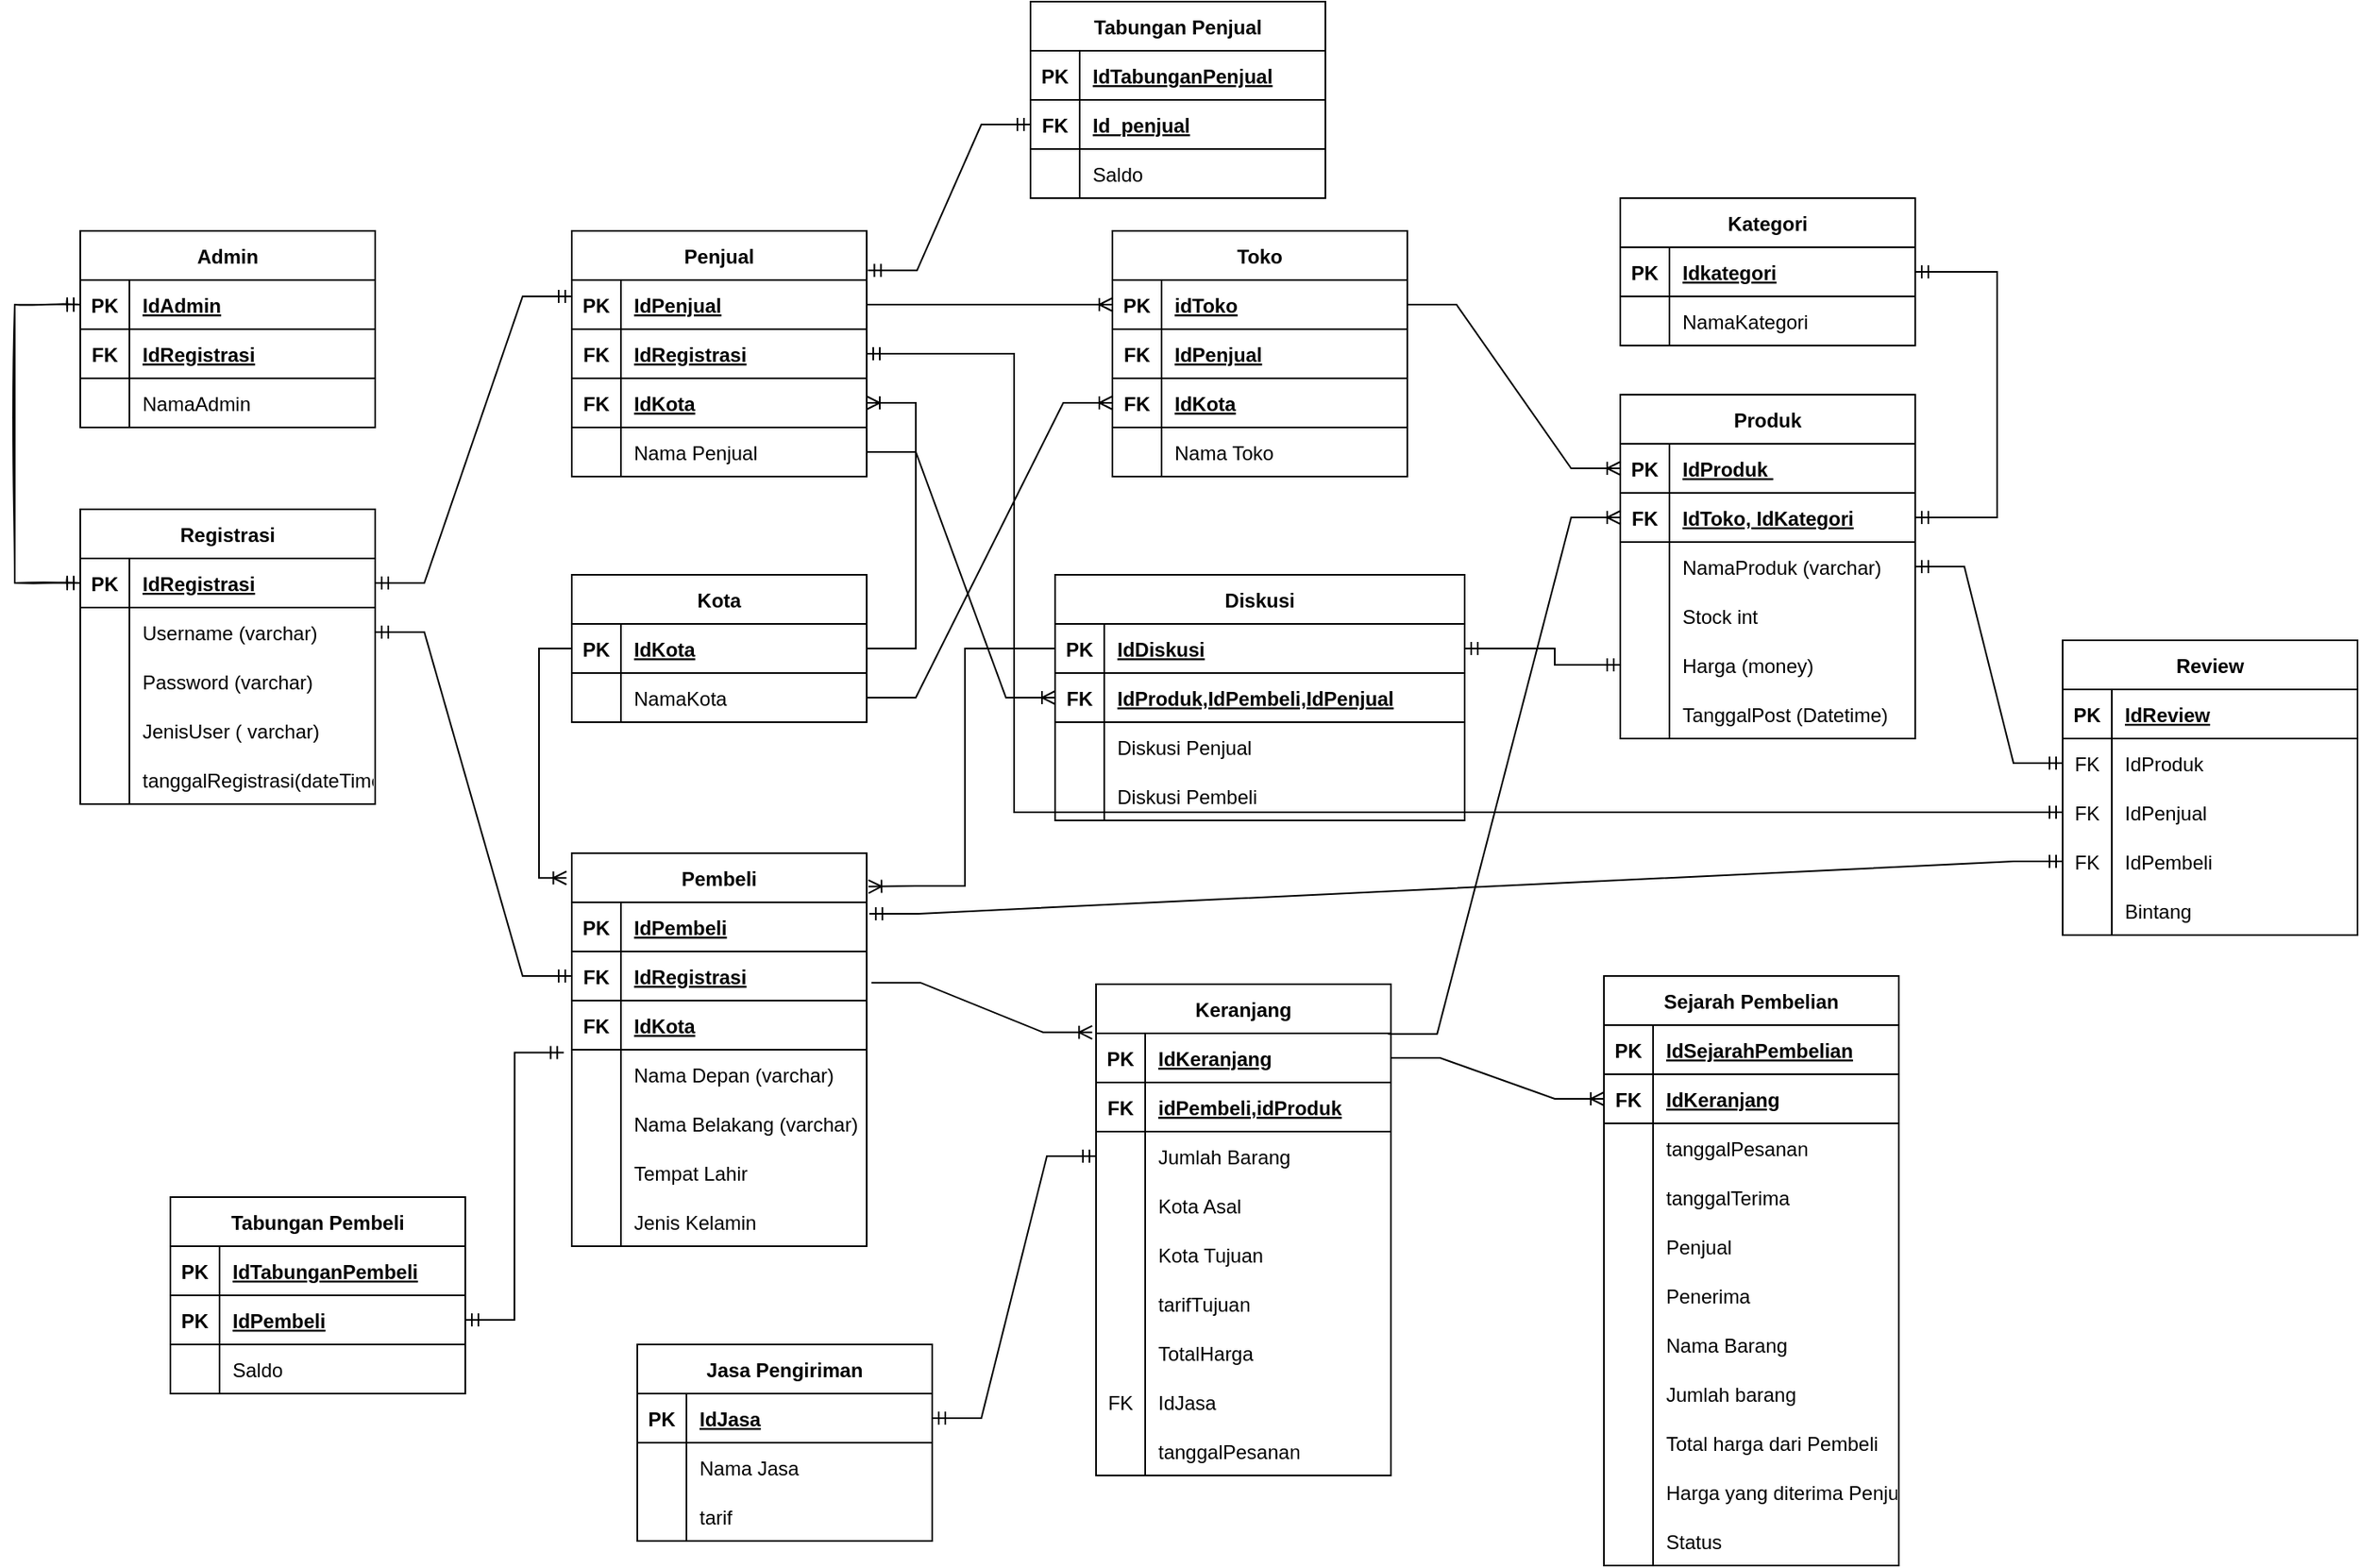 <mxfile version="20.6.0" type="device"><diagram id="R2lEEEUBdFMjLlhIrx00" name="Page-1"><mxGraphModel dx="2580" dy="952" grid="1" gridSize="10" guides="1" tooltips="1" connect="1" arrows="1" fold="1" page="1" pageScale="1" pageWidth="850" pageHeight="1100" math="0" shadow="0" extFonts="Permanent Marker^https://fonts.googleapis.com/css?family=Permanent+Marker"><root><mxCell id="0"/><mxCell id="1" parent="0"/><mxCell id="99aAkooH3B5hCPQZP_zV-159" value="Registrasi" style="shape=table;startSize=30;container=1;collapsible=1;childLayout=tableLayout;fixedRows=1;rowLines=0;fontStyle=1;align=center;resizeLast=1;sketch=0;" parent="1" vertex="1"><mxGeometry x="-480" y="640" width="180" height="180" as="geometry"/></mxCell><mxCell id="99aAkooH3B5hCPQZP_zV-160" value="" style="shape=tableRow;horizontal=0;startSize=0;swimlaneHead=0;swimlaneBody=0;fillColor=none;collapsible=0;dropTarget=0;points=[[0,0.5],[1,0.5]];portConstraint=eastwest;top=0;left=0;right=0;bottom=1;sketch=0;" parent="99aAkooH3B5hCPQZP_zV-159" vertex="1"><mxGeometry y="30" width="180" height="30" as="geometry"/></mxCell><mxCell id="99aAkooH3B5hCPQZP_zV-161" value="PK" style="shape=partialRectangle;connectable=0;fillColor=none;top=0;left=0;bottom=0;right=0;fontStyle=1;overflow=hidden;sketch=0;" parent="99aAkooH3B5hCPQZP_zV-160" vertex="1"><mxGeometry width="30" height="30" as="geometry"><mxRectangle width="30" height="30" as="alternateBounds"/></mxGeometry></mxCell><mxCell id="99aAkooH3B5hCPQZP_zV-162" value="IdRegistrasi" style="shape=partialRectangle;connectable=0;fillColor=none;top=0;left=0;bottom=0;right=0;align=left;spacingLeft=6;fontStyle=5;overflow=hidden;sketch=0;" parent="99aAkooH3B5hCPQZP_zV-160" vertex="1"><mxGeometry x="30" width="150" height="30" as="geometry"><mxRectangle width="150" height="30" as="alternateBounds"/></mxGeometry></mxCell><mxCell id="99aAkooH3B5hCPQZP_zV-226" value="" style="shape=tableRow;horizontal=0;startSize=0;swimlaneHead=0;swimlaneBody=0;fillColor=none;collapsible=0;dropTarget=0;points=[[0,0.5],[1,0.5]];portConstraint=eastwest;top=0;left=0;right=0;bottom=0;sketch=0;" parent="99aAkooH3B5hCPQZP_zV-159" vertex="1"><mxGeometry y="60" width="180" height="30" as="geometry"/></mxCell><mxCell id="99aAkooH3B5hCPQZP_zV-227" value="" style="shape=partialRectangle;connectable=0;fillColor=none;top=0;left=0;bottom=0;right=0;editable=1;overflow=hidden;sketch=0;" parent="99aAkooH3B5hCPQZP_zV-226" vertex="1"><mxGeometry width="30" height="30" as="geometry"><mxRectangle width="30" height="30" as="alternateBounds"/></mxGeometry></mxCell><mxCell id="99aAkooH3B5hCPQZP_zV-228" value="Username (varchar)" style="shape=partialRectangle;connectable=0;fillColor=none;top=0;left=0;bottom=0;right=0;align=left;spacingLeft=6;overflow=hidden;sketch=0;" parent="99aAkooH3B5hCPQZP_zV-226" vertex="1"><mxGeometry x="30" width="150" height="30" as="geometry"><mxRectangle width="150" height="30" as="alternateBounds"/></mxGeometry></mxCell><mxCell id="99aAkooH3B5hCPQZP_zV-163" value="" style="shape=tableRow;horizontal=0;startSize=0;swimlaneHead=0;swimlaneBody=0;fillColor=none;collapsible=0;dropTarget=0;points=[[0,0.5],[1,0.5]];portConstraint=eastwest;top=0;left=0;right=0;bottom=0;sketch=0;" parent="99aAkooH3B5hCPQZP_zV-159" vertex="1"><mxGeometry y="90" width="180" height="30" as="geometry"/></mxCell><mxCell id="99aAkooH3B5hCPQZP_zV-164" value="" style="shape=partialRectangle;connectable=0;fillColor=none;top=0;left=0;bottom=0;right=0;editable=1;overflow=hidden;sketch=0;" parent="99aAkooH3B5hCPQZP_zV-163" vertex="1"><mxGeometry width="30" height="30" as="geometry"><mxRectangle width="30" height="30" as="alternateBounds"/></mxGeometry></mxCell><mxCell id="99aAkooH3B5hCPQZP_zV-165" value="Password (varchar)" style="shape=partialRectangle;connectable=0;fillColor=none;top=0;left=0;bottom=0;right=0;align=left;spacingLeft=6;overflow=hidden;sketch=0;" parent="99aAkooH3B5hCPQZP_zV-163" vertex="1"><mxGeometry x="30" width="150" height="30" as="geometry"><mxRectangle width="150" height="30" as="alternateBounds"/></mxGeometry></mxCell><mxCell id="99aAkooH3B5hCPQZP_zV-169" value="" style="shape=tableRow;horizontal=0;startSize=0;swimlaneHead=0;swimlaneBody=0;fillColor=none;collapsible=0;dropTarget=0;points=[[0,0.5],[1,0.5]];portConstraint=eastwest;top=0;left=0;right=0;bottom=0;sketch=0;" parent="99aAkooH3B5hCPQZP_zV-159" vertex="1"><mxGeometry y="120" width="180" height="30" as="geometry"/></mxCell><mxCell id="99aAkooH3B5hCPQZP_zV-170" value="" style="shape=partialRectangle;connectable=0;fillColor=none;top=0;left=0;bottom=0;right=0;editable=1;overflow=hidden;sketch=0;" parent="99aAkooH3B5hCPQZP_zV-169" vertex="1"><mxGeometry width="30" height="30" as="geometry"><mxRectangle width="30" height="30" as="alternateBounds"/></mxGeometry></mxCell><mxCell id="99aAkooH3B5hCPQZP_zV-171" value="JenisUser ( varchar)" style="shape=partialRectangle;connectable=0;fillColor=none;top=0;left=0;bottom=0;right=0;align=left;spacingLeft=6;overflow=hidden;sketch=0;" parent="99aAkooH3B5hCPQZP_zV-169" vertex="1"><mxGeometry x="30" width="150" height="30" as="geometry"><mxRectangle width="150" height="30" as="alternateBounds"/></mxGeometry></mxCell><mxCell id="99aAkooH3B5hCPQZP_zV-166" value="" style="shape=tableRow;horizontal=0;startSize=0;swimlaneHead=0;swimlaneBody=0;fillColor=none;collapsible=0;dropTarget=0;points=[[0,0.5],[1,0.5]];portConstraint=eastwest;top=0;left=0;right=0;bottom=0;sketch=0;" parent="99aAkooH3B5hCPQZP_zV-159" vertex="1"><mxGeometry y="150" width="180" height="30" as="geometry"/></mxCell><mxCell id="99aAkooH3B5hCPQZP_zV-167" value="" style="shape=partialRectangle;connectable=0;fillColor=none;top=0;left=0;bottom=0;right=0;editable=1;overflow=hidden;sketch=0;" parent="99aAkooH3B5hCPQZP_zV-166" vertex="1"><mxGeometry width="30" height="30" as="geometry"><mxRectangle width="30" height="30" as="alternateBounds"/></mxGeometry></mxCell><mxCell id="99aAkooH3B5hCPQZP_zV-168" value="tanggalRegistrasi(dateTime)" style="shape=partialRectangle;connectable=0;fillColor=none;top=0;left=0;bottom=0;right=0;align=left;spacingLeft=6;overflow=hidden;sketch=0;" parent="99aAkooH3B5hCPQZP_zV-166" vertex="1"><mxGeometry x="30" width="150" height="30" as="geometry"><mxRectangle width="150" height="30" as="alternateBounds"/></mxGeometry></mxCell><mxCell id="99aAkooH3B5hCPQZP_zV-178" value="Pembeli" style="shape=table;startSize=30;container=1;collapsible=1;childLayout=tableLayout;fixedRows=1;rowLines=0;fontStyle=1;align=center;resizeLast=1;sketch=0;" parent="1" vertex="1"><mxGeometry x="-180" y="850" width="180" height="240" as="geometry"/></mxCell><mxCell id="99aAkooH3B5hCPQZP_zV-487" value="" style="shape=tableRow;horizontal=0;startSize=0;swimlaneHead=0;swimlaneBody=0;fillColor=none;collapsible=0;dropTarget=0;points=[[0,0.5],[1,0.5]];portConstraint=eastwest;top=0;left=0;right=0;bottom=1;sketch=0;" parent="99aAkooH3B5hCPQZP_zV-178" vertex="1"><mxGeometry y="30" width="180" height="30" as="geometry"/></mxCell><mxCell id="99aAkooH3B5hCPQZP_zV-488" value="PK" style="shape=partialRectangle;connectable=0;fillColor=none;top=0;left=0;bottom=0;right=0;fontStyle=1;overflow=hidden;sketch=0;" parent="99aAkooH3B5hCPQZP_zV-487" vertex="1"><mxGeometry width="30" height="30" as="geometry"><mxRectangle width="30" height="30" as="alternateBounds"/></mxGeometry></mxCell><mxCell id="99aAkooH3B5hCPQZP_zV-489" value="IdPembeli" style="shape=partialRectangle;connectable=0;fillColor=none;top=0;left=0;bottom=0;right=0;align=left;spacingLeft=6;fontStyle=5;overflow=hidden;sketch=0;" parent="99aAkooH3B5hCPQZP_zV-487" vertex="1"><mxGeometry x="30" width="150" height="30" as="geometry"><mxRectangle width="150" height="30" as="alternateBounds"/></mxGeometry></mxCell><mxCell id="99aAkooH3B5hCPQZP_zV-179" value="" style="shape=tableRow;horizontal=0;startSize=0;swimlaneHead=0;swimlaneBody=0;fillColor=none;collapsible=0;dropTarget=0;points=[[0,0.5],[1,0.5]];portConstraint=eastwest;top=0;left=0;right=0;bottom=1;sketch=0;" parent="99aAkooH3B5hCPQZP_zV-178" vertex="1"><mxGeometry y="60" width="180" height="30" as="geometry"/></mxCell><mxCell id="99aAkooH3B5hCPQZP_zV-180" value="FK" style="shape=partialRectangle;connectable=0;fillColor=none;top=0;left=0;bottom=0;right=0;fontStyle=1;overflow=hidden;sketch=0;" parent="99aAkooH3B5hCPQZP_zV-179" vertex="1"><mxGeometry width="30" height="30" as="geometry"><mxRectangle width="30" height="30" as="alternateBounds"/></mxGeometry></mxCell><mxCell id="99aAkooH3B5hCPQZP_zV-181" value="IdRegistrasi" style="shape=partialRectangle;connectable=0;fillColor=none;top=0;left=0;bottom=0;right=0;align=left;spacingLeft=6;fontStyle=5;overflow=hidden;sketch=0;" parent="99aAkooH3B5hCPQZP_zV-179" vertex="1"><mxGeometry x="30" width="150" height="30" as="geometry"><mxRectangle width="150" height="30" as="alternateBounds"/></mxGeometry></mxCell><mxCell id="99aAkooH3B5hCPQZP_zV-641" value="" style="shape=tableRow;horizontal=0;startSize=0;swimlaneHead=0;swimlaneBody=0;fillColor=none;collapsible=0;dropTarget=0;points=[[0,0.5],[1,0.5]];portConstraint=eastwest;top=0;left=0;right=0;bottom=1;sketch=0;" parent="99aAkooH3B5hCPQZP_zV-178" vertex="1"><mxGeometry y="90" width="180" height="30" as="geometry"/></mxCell><mxCell id="99aAkooH3B5hCPQZP_zV-642" value="FK" style="shape=partialRectangle;connectable=0;fillColor=none;top=0;left=0;bottom=0;right=0;fontStyle=1;overflow=hidden;sketch=0;" parent="99aAkooH3B5hCPQZP_zV-641" vertex="1"><mxGeometry width="30" height="30" as="geometry"><mxRectangle width="30" height="30" as="alternateBounds"/></mxGeometry></mxCell><mxCell id="99aAkooH3B5hCPQZP_zV-643" value="IdKota" style="shape=partialRectangle;connectable=0;fillColor=none;top=0;left=0;bottom=0;right=0;align=left;spacingLeft=6;fontStyle=5;overflow=hidden;sketch=0;" parent="99aAkooH3B5hCPQZP_zV-641" vertex="1"><mxGeometry x="30" width="150" height="30" as="geometry"><mxRectangle width="150" height="30" as="alternateBounds"/></mxGeometry></mxCell><mxCell id="99aAkooH3B5hCPQZP_zV-182" value="" style="shape=tableRow;horizontal=0;startSize=0;swimlaneHead=0;swimlaneBody=0;fillColor=none;collapsible=0;dropTarget=0;points=[[0,0.5],[1,0.5]];portConstraint=eastwest;top=0;left=0;right=0;bottom=0;sketch=0;" parent="99aAkooH3B5hCPQZP_zV-178" vertex="1"><mxGeometry y="120" width="180" height="30" as="geometry"/></mxCell><mxCell id="99aAkooH3B5hCPQZP_zV-183" value="" style="shape=partialRectangle;connectable=0;fillColor=none;top=0;left=0;bottom=0;right=0;editable=1;overflow=hidden;sketch=0;" parent="99aAkooH3B5hCPQZP_zV-182" vertex="1"><mxGeometry width="30" height="30" as="geometry"><mxRectangle width="30" height="30" as="alternateBounds"/></mxGeometry></mxCell><mxCell id="99aAkooH3B5hCPQZP_zV-184" value="Nama Depan (varchar)" style="shape=partialRectangle;connectable=0;fillColor=none;top=0;left=0;bottom=0;right=0;align=left;spacingLeft=6;overflow=hidden;sketch=0;" parent="99aAkooH3B5hCPQZP_zV-182" vertex="1"><mxGeometry x="30" width="150" height="30" as="geometry"><mxRectangle width="150" height="30" as="alternateBounds"/></mxGeometry></mxCell><mxCell id="99aAkooH3B5hCPQZP_zV-492" value="" style="shape=tableRow;horizontal=0;startSize=0;swimlaneHead=0;swimlaneBody=0;fillColor=none;collapsible=0;dropTarget=0;points=[[0,0.5],[1,0.5]];portConstraint=eastwest;top=0;left=0;right=0;bottom=0;sketch=0;" parent="99aAkooH3B5hCPQZP_zV-178" vertex="1"><mxGeometry y="150" width="180" height="30" as="geometry"/></mxCell><mxCell id="99aAkooH3B5hCPQZP_zV-493" value="" style="shape=partialRectangle;connectable=0;fillColor=none;top=0;left=0;bottom=0;right=0;editable=1;overflow=hidden;sketch=0;" parent="99aAkooH3B5hCPQZP_zV-492" vertex="1"><mxGeometry width="30" height="30" as="geometry"><mxRectangle width="30" height="30" as="alternateBounds"/></mxGeometry></mxCell><mxCell id="99aAkooH3B5hCPQZP_zV-494" value="Nama Belakang (varchar)" style="shape=partialRectangle;connectable=0;fillColor=none;top=0;left=0;bottom=0;right=0;align=left;spacingLeft=6;overflow=hidden;sketch=0;" parent="99aAkooH3B5hCPQZP_zV-492" vertex="1"><mxGeometry x="30" width="150" height="30" as="geometry"><mxRectangle width="150" height="30" as="alternateBounds"/></mxGeometry></mxCell><mxCell id="99aAkooH3B5hCPQZP_zV-185" value="" style="shape=tableRow;horizontal=0;startSize=0;swimlaneHead=0;swimlaneBody=0;fillColor=none;collapsible=0;dropTarget=0;points=[[0,0.5],[1,0.5]];portConstraint=eastwest;top=0;left=0;right=0;bottom=0;sketch=0;" parent="99aAkooH3B5hCPQZP_zV-178" vertex="1"><mxGeometry y="180" width="180" height="30" as="geometry"/></mxCell><mxCell id="99aAkooH3B5hCPQZP_zV-186" value="" style="shape=partialRectangle;connectable=0;fillColor=none;top=0;left=0;bottom=0;right=0;editable=1;overflow=hidden;sketch=0;" parent="99aAkooH3B5hCPQZP_zV-185" vertex="1"><mxGeometry width="30" height="30" as="geometry"><mxRectangle width="30" height="30" as="alternateBounds"/></mxGeometry></mxCell><mxCell id="99aAkooH3B5hCPQZP_zV-187" value="Tempat Lahir" style="shape=partialRectangle;connectable=0;fillColor=none;top=0;left=0;bottom=0;right=0;align=left;spacingLeft=6;overflow=hidden;sketch=0;" parent="99aAkooH3B5hCPQZP_zV-185" vertex="1"><mxGeometry x="30" width="150" height="30" as="geometry"><mxRectangle width="150" height="30" as="alternateBounds"/></mxGeometry></mxCell><mxCell id="99aAkooH3B5hCPQZP_zV-498" value="" style="shape=tableRow;horizontal=0;startSize=0;swimlaneHead=0;swimlaneBody=0;fillColor=none;collapsible=0;dropTarget=0;points=[[0,0.5],[1,0.5]];portConstraint=eastwest;top=0;left=0;right=0;bottom=0;sketch=0;" parent="99aAkooH3B5hCPQZP_zV-178" vertex="1"><mxGeometry y="210" width="180" height="30" as="geometry"/></mxCell><mxCell id="99aAkooH3B5hCPQZP_zV-499" value="" style="shape=partialRectangle;connectable=0;fillColor=none;top=0;left=0;bottom=0;right=0;editable=1;overflow=hidden;sketch=0;" parent="99aAkooH3B5hCPQZP_zV-498" vertex="1"><mxGeometry width="30" height="30" as="geometry"><mxRectangle width="30" height="30" as="alternateBounds"/></mxGeometry></mxCell><mxCell id="99aAkooH3B5hCPQZP_zV-500" value="Jenis Kelamin" style="shape=partialRectangle;connectable=0;fillColor=none;top=0;left=0;bottom=0;right=0;align=left;spacingLeft=6;overflow=hidden;sketch=0;" parent="99aAkooH3B5hCPQZP_zV-498" vertex="1"><mxGeometry x="30" width="150" height="30" as="geometry"><mxRectangle width="150" height="30" as="alternateBounds"/></mxGeometry></mxCell><mxCell id="99aAkooH3B5hCPQZP_zV-194" value="Jasa Pengiriman" style="shape=table;startSize=30;container=1;collapsible=1;childLayout=tableLayout;fixedRows=1;rowLines=0;fontStyle=1;align=center;resizeLast=1;sketch=0;" parent="1" vertex="1"><mxGeometry x="-140" y="1150" width="180" height="120" as="geometry"/></mxCell><mxCell id="99aAkooH3B5hCPQZP_zV-195" value="" style="shape=tableRow;horizontal=0;startSize=0;swimlaneHead=0;swimlaneBody=0;fillColor=none;collapsible=0;dropTarget=0;points=[[0,0.5],[1,0.5]];portConstraint=eastwest;top=0;left=0;right=0;bottom=1;sketch=0;" parent="99aAkooH3B5hCPQZP_zV-194" vertex="1"><mxGeometry y="30" width="180" height="30" as="geometry"/></mxCell><mxCell id="99aAkooH3B5hCPQZP_zV-196" value="PK" style="shape=partialRectangle;connectable=0;fillColor=none;top=0;left=0;bottom=0;right=0;fontStyle=1;overflow=hidden;sketch=0;" parent="99aAkooH3B5hCPQZP_zV-195" vertex="1"><mxGeometry width="30" height="30" as="geometry"><mxRectangle width="30" height="30" as="alternateBounds"/></mxGeometry></mxCell><mxCell id="99aAkooH3B5hCPQZP_zV-197" value="IdJasa" style="shape=partialRectangle;connectable=0;fillColor=none;top=0;left=0;bottom=0;right=0;align=left;spacingLeft=6;fontStyle=5;overflow=hidden;sketch=0;" parent="99aAkooH3B5hCPQZP_zV-195" vertex="1"><mxGeometry x="30" width="150" height="30" as="geometry"><mxRectangle width="150" height="30" as="alternateBounds"/></mxGeometry></mxCell><mxCell id="99aAkooH3B5hCPQZP_zV-198" value="" style="shape=tableRow;horizontal=0;startSize=0;swimlaneHead=0;swimlaneBody=0;fillColor=none;collapsible=0;dropTarget=0;points=[[0,0.5],[1,0.5]];portConstraint=eastwest;top=0;left=0;right=0;bottom=0;sketch=0;" parent="99aAkooH3B5hCPQZP_zV-194" vertex="1"><mxGeometry y="60" width="180" height="30" as="geometry"/></mxCell><mxCell id="99aAkooH3B5hCPQZP_zV-199" value="" style="shape=partialRectangle;connectable=0;fillColor=none;top=0;left=0;bottom=0;right=0;editable=1;overflow=hidden;sketch=0;" parent="99aAkooH3B5hCPQZP_zV-198" vertex="1"><mxGeometry width="30" height="30" as="geometry"><mxRectangle width="30" height="30" as="alternateBounds"/></mxGeometry></mxCell><mxCell id="99aAkooH3B5hCPQZP_zV-200" value="Nama Jasa" style="shape=partialRectangle;connectable=0;fillColor=none;top=0;left=0;bottom=0;right=0;align=left;spacingLeft=6;overflow=hidden;sketch=0;" parent="99aAkooH3B5hCPQZP_zV-198" vertex="1"><mxGeometry x="30" width="150" height="30" as="geometry"><mxRectangle width="150" height="30" as="alternateBounds"/></mxGeometry></mxCell><mxCell id="2Q6dwtHNGL9bFtVZEyLm-2" value="" style="shape=tableRow;horizontal=0;startSize=0;swimlaneHead=0;swimlaneBody=0;fillColor=none;collapsible=0;dropTarget=0;points=[[0,0.5],[1,0.5]];portConstraint=eastwest;top=0;left=0;right=0;bottom=0;sketch=0;" vertex="1" parent="99aAkooH3B5hCPQZP_zV-194"><mxGeometry y="90" width="180" height="30" as="geometry"/></mxCell><mxCell id="2Q6dwtHNGL9bFtVZEyLm-3" value="" style="shape=partialRectangle;connectable=0;fillColor=none;top=0;left=0;bottom=0;right=0;editable=1;overflow=hidden;sketch=0;" vertex="1" parent="2Q6dwtHNGL9bFtVZEyLm-2"><mxGeometry width="30" height="30" as="geometry"><mxRectangle width="30" height="30" as="alternateBounds"/></mxGeometry></mxCell><mxCell id="2Q6dwtHNGL9bFtVZEyLm-4" value="tarif" style="shape=partialRectangle;connectable=0;fillColor=none;top=0;left=0;bottom=0;right=0;align=left;spacingLeft=6;overflow=hidden;sketch=0;" vertex="1" parent="2Q6dwtHNGL9bFtVZEyLm-2"><mxGeometry x="30" width="150" height="30" as="geometry"><mxRectangle width="150" height="30" as="alternateBounds"/></mxGeometry></mxCell><mxCell id="99aAkooH3B5hCPQZP_zV-210" value="Produk" style="shape=table;startSize=30;container=1;collapsible=1;childLayout=tableLayout;fixedRows=1;rowLines=0;fontStyle=1;align=center;resizeLast=1;sketch=0;" parent="1" vertex="1"><mxGeometry x="460" y="570" width="180" height="210" as="geometry"/></mxCell><mxCell id="99aAkooH3B5hCPQZP_zV-211" value="" style="shape=tableRow;horizontal=0;startSize=0;swimlaneHead=0;swimlaneBody=0;fillColor=none;collapsible=0;dropTarget=0;points=[[0,0.5],[1,0.5]];portConstraint=eastwest;top=0;left=0;right=0;bottom=1;sketch=0;" parent="99aAkooH3B5hCPQZP_zV-210" vertex="1"><mxGeometry y="30" width="180" height="30" as="geometry"/></mxCell><mxCell id="99aAkooH3B5hCPQZP_zV-212" value="PK" style="shape=partialRectangle;connectable=0;fillColor=none;top=0;left=0;bottom=0;right=0;fontStyle=1;overflow=hidden;sketch=0;" parent="99aAkooH3B5hCPQZP_zV-211" vertex="1"><mxGeometry width="30" height="30" as="geometry"><mxRectangle width="30" height="30" as="alternateBounds"/></mxGeometry></mxCell><mxCell id="99aAkooH3B5hCPQZP_zV-213" value="IdProduk " style="shape=partialRectangle;connectable=0;fillColor=none;top=0;left=0;bottom=0;right=0;align=left;spacingLeft=6;fontStyle=5;overflow=hidden;sketch=0;" parent="99aAkooH3B5hCPQZP_zV-211" vertex="1"><mxGeometry x="30" width="150" height="30" as="geometry"><mxRectangle width="150" height="30" as="alternateBounds"/></mxGeometry></mxCell><mxCell id="99aAkooH3B5hCPQZP_zV-223" value="" style="shape=tableRow;horizontal=0;startSize=0;swimlaneHead=0;swimlaneBody=0;fillColor=none;collapsible=0;dropTarget=0;points=[[0,0.5],[1,0.5]];portConstraint=eastwest;top=0;left=0;right=0;bottom=1;sketch=0;" parent="99aAkooH3B5hCPQZP_zV-210" vertex="1"><mxGeometry y="60" width="180" height="30" as="geometry"/></mxCell><mxCell id="99aAkooH3B5hCPQZP_zV-224" value="FK" style="shape=partialRectangle;connectable=0;fillColor=none;top=0;left=0;bottom=0;right=0;fontStyle=1;overflow=hidden;sketch=0;" parent="99aAkooH3B5hCPQZP_zV-223" vertex="1"><mxGeometry width="30" height="30" as="geometry"><mxRectangle width="30" height="30" as="alternateBounds"/></mxGeometry></mxCell><mxCell id="99aAkooH3B5hCPQZP_zV-225" value="IdToko, IdKategori" style="shape=partialRectangle;connectable=0;fillColor=none;top=0;left=0;bottom=0;right=0;align=left;spacingLeft=6;fontStyle=5;overflow=hidden;sketch=0;" parent="99aAkooH3B5hCPQZP_zV-223" vertex="1"><mxGeometry x="30" width="150" height="30" as="geometry"><mxRectangle width="150" height="30" as="alternateBounds"/></mxGeometry></mxCell><mxCell id="99aAkooH3B5hCPQZP_zV-259" value="" style="shape=tableRow;horizontal=0;startSize=0;swimlaneHead=0;swimlaneBody=0;fillColor=none;collapsible=0;dropTarget=0;points=[[0,0.5],[1,0.5]];portConstraint=eastwest;top=0;left=0;right=0;bottom=0;sketch=0;" parent="99aAkooH3B5hCPQZP_zV-210" vertex="1"><mxGeometry y="90" width="180" height="30" as="geometry"/></mxCell><mxCell id="99aAkooH3B5hCPQZP_zV-260" value="" style="shape=partialRectangle;connectable=0;fillColor=none;top=0;left=0;bottom=0;right=0;editable=1;overflow=hidden;sketch=0;" parent="99aAkooH3B5hCPQZP_zV-259" vertex="1"><mxGeometry width="30" height="30" as="geometry"><mxRectangle width="30" height="30" as="alternateBounds"/></mxGeometry></mxCell><mxCell id="99aAkooH3B5hCPQZP_zV-261" value="NamaProduk (varchar)" style="shape=partialRectangle;connectable=0;fillColor=none;top=0;left=0;bottom=0;right=0;align=left;spacingLeft=6;overflow=hidden;sketch=0;" parent="99aAkooH3B5hCPQZP_zV-259" vertex="1"><mxGeometry x="30" width="150" height="30" as="geometry"><mxRectangle width="150" height="30" as="alternateBounds"/></mxGeometry></mxCell><mxCell id="99aAkooH3B5hCPQZP_zV-214" value="" style="shape=tableRow;horizontal=0;startSize=0;swimlaneHead=0;swimlaneBody=0;fillColor=none;collapsible=0;dropTarget=0;points=[[0,0.5],[1,0.5]];portConstraint=eastwest;top=0;left=0;right=0;bottom=0;sketch=0;" parent="99aAkooH3B5hCPQZP_zV-210" vertex="1"><mxGeometry y="120" width="180" height="30" as="geometry"/></mxCell><mxCell id="99aAkooH3B5hCPQZP_zV-215" value="" style="shape=partialRectangle;connectable=0;fillColor=none;top=0;left=0;bottom=0;right=0;editable=1;overflow=hidden;sketch=0;" parent="99aAkooH3B5hCPQZP_zV-214" vertex="1"><mxGeometry width="30" height="30" as="geometry"><mxRectangle width="30" height="30" as="alternateBounds"/></mxGeometry></mxCell><mxCell id="99aAkooH3B5hCPQZP_zV-216" value="Stock int" style="shape=partialRectangle;connectable=0;fillColor=none;top=0;left=0;bottom=0;right=0;align=left;spacingLeft=6;overflow=hidden;sketch=0;" parent="99aAkooH3B5hCPQZP_zV-214" vertex="1"><mxGeometry x="30" width="150" height="30" as="geometry"><mxRectangle width="150" height="30" as="alternateBounds"/></mxGeometry></mxCell><mxCell id="99aAkooH3B5hCPQZP_zV-217" value="" style="shape=tableRow;horizontal=0;startSize=0;swimlaneHead=0;swimlaneBody=0;fillColor=none;collapsible=0;dropTarget=0;points=[[0,0.5],[1,0.5]];portConstraint=eastwest;top=0;left=0;right=0;bottom=0;sketch=0;" parent="99aAkooH3B5hCPQZP_zV-210" vertex="1"><mxGeometry y="150" width="180" height="30" as="geometry"/></mxCell><mxCell id="99aAkooH3B5hCPQZP_zV-218" value="" style="shape=partialRectangle;connectable=0;fillColor=none;top=0;left=0;bottom=0;right=0;editable=1;overflow=hidden;sketch=0;" parent="99aAkooH3B5hCPQZP_zV-217" vertex="1"><mxGeometry width="30" height="30" as="geometry"><mxRectangle width="30" height="30" as="alternateBounds"/></mxGeometry></mxCell><mxCell id="99aAkooH3B5hCPQZP_zV-219" value="Harga (money)" style="shape=partialRectangle;connectable=0;fillColor=none;top=0;left=0;bottom=0;right=0;align=left;spacingLeft=6;overflow=hidden;sketch=0;" parent="99aAkooH3B5hCPQZP_zV-217" vertex="1"><mxGeometry x="30" width="150" height="30" as="geometry"><mxRectangle width="150" height="30" as="alternateBounds"/></mxGeometry></mxCell><mxCell id="99aAkooH3B5hCPQZP_zV-220" value="" style="shape=tableRow;horizontal=0;startSize=0;swimlaneHead=0;swimlaneBody=0;fillColor=none;collapsible=0;dropTarget=0;points=[[0,0.5],[1,0.5]];portConstraint=eastwest;top=0;left=0;right=0;bottom=0;sketch=0;" parent="99aAkooH3B5hCPQZP_zV-210" vertex="1"><mxGeometry y="180" width="180" height="30" as="geometry"/></mxCell><mxCell id="99aAkooH3B5hCPQZP_zV-221" value="" style="shape=partialRectangle;connectable=0;fillColor=none;top=0;left=0;bottom=0;right=0;editable=1;overflow=hidden;sketch=0;" parent="99aAkooH3B5hCPQZP_zV-220" vertex="1"><mxGeometry width="30" height="30" as="geometry"><mxRectangle width="30" height="30" as="alternateBounds"/></mxGeometry></mxCell><mxCell id="99aAkooH3B5hCPQZP_zV-222" value="TanggalPost (Datetime)" style="shape=partialRectangle;connectable=0;fillColor=none;top=0;left=0;bottom=0;right=0;align=left;spacingLeft=6;overflow=hidden;sketch=0;" parent="99aAkooH3B5hCPQZP_zV-220" vertex="1"><mxGeometry x="30" width="150" height="30" as="geometry"><mxRectangle width="150" height="30" as="alternateBounds"/></mxGeometry></mxCell><mxCell id="99aAkooH3B5hCPQZP_zV-229" value="Kategori" style="shape=table;startSize=30;container=1;collapsible=1;childLayout=tableLayout;fixedRows=1;rowLines=0;fontStyle=1;align=center;resizeLast=1;sketch=0;" parent="1" vertex="1"><mxGeometry x="460" y="450" width="180" height="90" as="geometry"/></mxCell><mxCell id="99aAkooH3B5hCPQZP_zV-230" value="" style="shape=tableRow;horizontal=0;startSize=0;swimlaneHead=0;swimlaneBody=0;fillColor=none;collapsible=0;dropTarget=0;points=[[0,0.5],[1,0.5]];portConstraint=eastwest;top=0;left=0;right=0;bottom=1;sketch=0;" parent="99aAkooH3B5hCPQZP_zV-229" vertex="1"><mxGeometry y="30" width="180" height="30" as="geometry"/></mxCell><mxCell id="99aAkooH3B5hCPQZP_zV-231" value="PK" style="shape=partialRectangle;connectable=0;fillColor=none;top=0;left=0;bottom=0;right=0;fontStyle=1;overflow=hidden;sketch=0;" parent="99aAkooH3B5hCPQZP_zV-230" vertex="1"><mxGeometry width="30" height="30" as="geometry"><mxRectangle width="30" height="30" as="alternateBounds"/></mxGeometry></mxCell><mxCell id="99aAkooH3B5hCPQZP_zV-232" value="Idkategori" style="shape=partialRectangle;connectable=0;fillColor=none;top=0;left=0;bottom=0;right=0;align=left;spacingLeft=6;fontStyle=5;overflow=hidden;sketch=0;" parent="99aAkooH3B5hCPQZP_zV-230" vertex="1"><mxGeometry x="30" width="150" height="30" as="geometry"><mxRectangle width="150" height="30" as="alternateBounds"/></mxGeometry></mxCell><mxCell id="99aAkooH3B5hCPQZP_zV-233" value="" style="shape=tableRow;horizontal=0;startSize=0;swimlaneHead=0;swimlaneBody=0;fillColor=none;collapsible=0;dropTarget=0;points=[[0,0.5],[1,0.5]];portConstraint=eastwest;top=0;left=0;right=0;bottom=0;sketch=0;" parent="99aAkooH3B5hCPQZP_zV-229" vertex="1"><mxGeometry y="60" width="180" height="30" as="geometry"/></mxCell><mxCell id="99aAkooH3B5hCPQZP_zV-234" value="" style="shape=partialRectangle;connectable=0;fillColor=none;top=0;left=0;bottom=0;right=0;editable=1;overflow=hidden;sketch=0;" parent="99aAkooH3B5hCPQZP_zV-233" vertex="1"><mxGeometry width="30" height="30" as="geometry"><mxRectangle width="30" height="30" as="alternateBounds"/></mxGeometry></mxCell><mxCell id="99aAkooH3B5hCPQZP_zV-235" value="NamaKategori" style="shape=partialRectangle;connectable=0;fillColor=none;top=0;left=0;bottom=0;right=0;align=left;spacingLeft=6;overflow=hidden;sketch=0;" parent="99aAkooH3B5hCPQZP_zV-233" vertex="1"><mxGeometry x="30" width="150" height="30" as="geometry"><mxRectangle width="150" height="30" as="alternateBounds"/></mxGeometry></mxCell><mxCell id="99aAkooH3B5hCPQZP_zV-262" value="Keranjang" style="shape=table;startSize=30;container=1;collapsible=1;childLayout=tableLayout;fixedRows=1;rowLines=0;fontStyle=1;align=center;resizeLast=1;sketch=0;" parent="1" vertex="1"><mxGeometry x="140" y="930" width="180" height="300" as="geometry"/></mxCell><mxCell id="99aAkooH3B5hCPQZP_zV-263" value="" style="shape=tableRow;horizontal=0;startSize=0;swimlaneHead=0;swimlaneBody=0;fillColor=none;collapsible=0;dropTarget=0;points=[[0,0.5],[1,0.5]];portConstraint=eastwest;top=0;left=0;right=0;bottom=1;sketch=0;" parent="99aAkooH3B5hCPQZP_zV-262" vertex="1"><mxGeometry y="30" width="180" height="30" as="geometry"/></mxCell><mxCell id="99aAkooH3B5hCPQZP_zV-264" value="PK" style="shape=partialRectangle;connectable=0;fillColor=none;top=0;left=0;bottom=0;right=0;fontStyle=1;overflow=hidden;sketch=0;" parent="99aAkooH3B5hCPQZP_zV-263" vertex="1"><mxGeometry width="30" height="30" as="geometry"><mxRectangle width="30" height="30" as="alternateBounds"/></mxGeometry></mxCell><mxCell id="99aAkooH3B5hCPQZP_zV-265" value="IdKeranjang" style="shape=partialRectangle;connectable=0;fillColor=none;top=0;left=0;bottom=0;right=0;align=left;spacingLeft=6;fontStyle=5;overflow=hidden;sketch=0;" parent="99aAkooH3B5hCPQZP_zV-263" vertex="1"><mxGeometry x="30" width="150" height="30" as="geometry"><mxRectangle width="150" height="30" as="alternateBounds"/></mxGeometry></mxCell><mxCell id="99aAkooH3B5hCPQZP_zV-275" value="" style="shape=tableRow;horizontal=0;startSize=0;swimlaneHead=0;swimlaneBody=0;fillColor=none;collapsible=0;dropTarget=0;points=[[0,0.5],[1,0.5]];portConstraint=eastwest;top=0;left=0;right=0;bottom=1;sketch=0;" parent="99aAkooH3B5hCPQZP_zV-262" vertex="1"><mxGeometry y="60" width="180" height="30" as="geometry"/></mxCell><mxCell id="99aAkooH3B5hCPQZP_zV-276" value="FK" style="shape=partialRectangle;connectable=0;fillColor=none;top=0;left=0;bottom=0;right=0;fontStyle=1;overflow=hidden;sketch=0;" parent="99aAkooH3B5hCPQZP_zV-275" vertex="1"><mxGeometry width="30" height="30" as="geometry"><mxRectangle width="30" height="30" as="alternateBounds"/></mxGeometry></mxCell><mxCell id="99aAkooH3B5hCPQZP_zV-277" value="idPembeli,idProduk" style="shape=partialRectangle;connectable=0;fillColor=none;top=0;left=0;bottom=0;right=0;align=left;spacingLeft=6;fontStyle=5;overflow=hidden;sketch=0;" parent="99aAkooH3B5hCPQZP_zV-275" vertex="1"><mxGeometry x="30" width="150" height="30" as="geometry"><mxRectangle width="150" height="30" as="alternateBounds"/></mxGeometry></mxCell><mxCell id="99aAkooH3B5hCPQZP_zV-266" value="" style="shape=tableRow;horizontal=0;startSize=0;swimlaneHead=0;swimlaneBody=0;fillColor=none;collapsible=0;dropTarget=0;points=[[0,0.5],[1,0.5]];portConstraint=eastwest;top=0;left=0;right=0;bottom=0;sketch=0;" parent="99aAkooH3B5hCPQZP_zV-262" vertex="1"><mxGeometry y="90" width="180" height="30" as="geometry"/></mxCell><mxCell id="99aAkooH3B5hCPQZP_zV-267" value="" style="shape=partialRectangle;connectable=0;fillColor=none;top=0;left=0;bottom=0;right=0;editable=1;overflow=hidden;sketch=0;" parent="99aAkooH3B5hCPQZP_zV-266" vertex="1"><mxGeometry width="30" height="30" as="geometry"><mxRectangle width="30" height="30" as="alternateBounds"/></mxGeometry></mxCell><mxCell id="99aAkooH3B5hCPQZP_zV-268" value="Jumlah Barang" style="shape=partialRectangle;connectable=0;fillColor=none;top=0;left=0;bottom=0;right=0;align=left;spacingLeft=6;overflow=hidden;sketch=0;" parent="99aAkooH3B5hCPQZP_zV-266" vertex="1"><mxGeometry x="30" width="150" height="30" as="geometry"><mxRectangle width="150" height="30" as="alternateBounds"/></mxGeometry></mxCell><mxCell id="99aAkooH3B5hCPQZP_zV-269" value="" style="shape=tableRow;horizontal=0;startSize=0;swimlaneHead=0;swimlaneBody=0;fillColor=none;collapsible=0;dropTarget=0;points=[[0,0.5],[1,0.5]];portConstraint=eastwest;top=0;left=0;right=0;bottom=0;sketch=0;" parent="99aAkooH3B5hCPQZP_zV-262" vertex="1"><mxGeometry y="120" width="180" height="30" as="geometry"/></mxCell><mxCell id="99aAkooH3B5hCPQZP_zV-270" value="" style="shape=partialRectangle;connectable=0;fillColor=none;top=0;left=0;bottom=0;right=0;editable=1;overflow=hidden;sketch=0;" parent="99aAkooH3B5hCPQZP_zV-269" vertex="1"><mxGeometry width="30" height="30" as="geometry"><mxRectangle width="30" height="30" as="alternateBounds"/></mxGeometry></mxCell><mxCell id="99aAkooH3B5hCPQZP_zV-271" value="Kota Asal" style="shape=partialRectangle;connectable=0;fillColor=none;top=0;left=0;bottom=0;right=0;align=left;spacingLeft=6;overflow=hidden;sketch=0;" parent="99aAkooH3B5hCPQZP_zV-269" vertex="1"><mxGeometry x="30" width="150" height="30" as="geometry"><mxRectangle width="150" height="30" as="alternateBounds"/></mxGeometry></mxCell><mxCell id="2Q6dwtHNGL9bFtVZEyLm-5" value="" style="shape=tableRow;horizontal=0;startSize=0;swimlaneHead=0;swimlaneBody=0;fillColor=none;collapsible=0;dropTarget=0;points=[[0,0.5],[1,0.5]];portConstraint=eastwest;top=0;left=0;right=0;bottom=0;sketch=0;" vertex="1" parent="99aAkooH3B5hCPQZP_zV-262"><mxGeometry y="150" width="180" height="30" as="geometry"/></mxCell><mxCell id="2Q6dwtHNGL9bFtVZEyLm-6" value="" style="shape=partialRectangle;connectable=0;fillColor=none;top=0;left=0;bottom=0;right=0;editable=1;overflow=hidden;sketch=0;" vertex="1" parent="2Q6dwtHNGL9bFtVZEyLm-5"><mxGeometry width="30" height="30" as="geometry"><mxRectangle width="30" height="30" as="alternateBounds"/></mxGeometry></mxCell><mxCell id="2Q6dwtHNGL9bFtVZEyLm-7" value="Kota Tujuan" style="shape=partialRectangle;connectable=0;fillColor=none;top=0;left=0;bottom=0;right=0;align=left;spacingLeft=6;overflow=hidden;sketch=0;" vertex="1" parent="2Q6dwtHNGL9bFtVZEyLm-5"><mxGeometry x="30" width="150" height="30" as="geometry"><mxRectangle width="150" height="30" as="alternateBounds"/></mxGeometry></mxCell><mxCell id="2Q6dwtHNGL9bFtVZEyLm-8" value="" style="shape=tableRow;horizontal=0;startSize=0;swimlaneHead=0;swimlaneBody=0;fillColor=none;collapsible=0;dropTarget=0;points=[[0,0.5],[1,0.5]];portConstraint=eastwest;top=0;left=0;right=0;bottom=0;sketch=0;" vertex="1" parent="99aAkooH3B5hCPQZP_zV-262"><mxGeometry y="180" width="180" height="30" as="geometry"/></mxCell><mxCell id="2Q6dwtHNGL9bFtVZEyLm-9" value="" style="shape=partialRectangle;connectable=0;fillColor=none;top=0;left=0;bottom=0;right=0;editable=1;overflow=hidden;sketch=0;" vertex="1" parent="2Q6dwtHNGL9bFtVZEyLm-8"><mxGeometry width="30" height="30" as="geometry"><mxRectangle width="30" height="30" as="alternateBounds"/></mxGeometry></mxCell><mxCell id="2Q6dwtHNGL9bFtVZEyLm-10" value="tarifTujuan" style="shape=partialRectangle;connectable=0;fillColor=none;top=0;left=0;bottom=0;right=0;align=left;spacingLeft=6;overflow=hidden;sketch=0;" vertex="1" parent="2Q6dwtHNGL9bFtVZEyLm-8"><mxGeometry x="30" width="150" height="30" as="geometry"><mxRectangle width="150" height="30" as="alternateBounds"/></mxGeometry></mxCell><mxCell id="2Q6dwtHNGL9bFtVZEyLm-11" value="" style="shape=tableRow;horizontal=0;startSize=0;swimlaneHead=0;swimlaneBody=0;fillColor=none;collapsible=0;dropTarget=0;points=[[0,0.5],[1,0.5]];portConstraint=eastwest;top=0;left=0;right=0;bottom=0;sketch=0;" vertex="1" parent="99aAkooH3B5hCPQZP_zV-262"><mxGeometry y="210" width="180" height="30" as="geometry"/></mxCell><mxCell id="2Q6dwtHNGL9bFtVZEyLm-12" value="" style="shape=partialRectangle;connectable=0;fillColor=none;top=0;left=0;bottom=0;right=0;editable=1;overflow=hidden;sketch=0;" vertex="1" parent="2Q6dwtHNGL9bFtVZEyLm-11"><mxGeometry width="30" height="30" as="geometry"><mxRectangle width="30" height="30" as="alternateBounds"/></mxGeometry></mxCell><mxCell id="2Q6dwtHNGL9bFtVZEyLm-13" value="TotalHarga" style="shape=partialRectangle;connectable=0;fillColor=none;top=0;left=0;bottom=0;right=0;align=left;spacingLeft=6;overflow=hidden;sketch=0;" vertex="1" parent="2Q6dwtHNGL9bFtVZEyLm-11"><mxGeometry x="30" width="150" height="30" as="geometry"><mxRectangle width="150" height="30" as="alternateBounds"/></mxGeometry></mxCell><mxCell id="2Q6dwtHNGL9bFtVZEyLm-14" value="" style="shape=tableRow;horizontal=0;startSize=0;swimlaneHead=0;swimlaneBody=0;fillColor=none;collapsible=0;dropTarget=0;points=[[0,0.5],[1,0.5]];portConstraint=eastwest;top=0;left=0;right=0;bottom=0;sketch=0;" vertex="1" parent="99aAkooH3B5hCPQZP_zV-262"><mxGeometry y="240" width="180" height="30" as="geometry"/></mxCell><mxCell id="2Q6dwtHNGL9bFtVZEyLm-15" value="FK" style="shape=partialRectangle;connectable=0;fillColor=none;top=0;left=0;bottom=0;right=0;editable=1;overflow=hidden;sketch=0;" vertex="1" parent="2Q6dwtHNGL9bFtVZEyLm-14"><mxGeometry width="30" height="30" as="geometry"><mxRectangle width="30" height="30" as="alternateBounds"/></mxGeometry></mxCell><mxCell id="2Q6dwtHNGL9bFtVZEyLm-16" value="IdJasa" style="shape=partialRectangle;connectable=0;fillColor=none;top=0;left=0;bottom=0;right=0;align=left;spacingLeft=6;overflow=hidden;sketch=0;" vertex="1" parent="2Q6dwtHNGL9bFtVZEyLm-14"><mxGeometry x="30" width="150" height="30" as="geometry"><mxRectangle width="150" height="30" as="alternateBounds"/></mxGeometry></mxCell><mxCell id="2Q6dwtHNGL9bFtVZEyLm-17" value="" style="shape=tableRow;horizontal=0;startSize=0;swimlaneHead=0;swimlaneBody=0;fillColor=none;collapsible=0;dropTarget=0;points=[[0,0.5],[1,0.5]];portConstraint=eastwest;top=0;left=0;right=0;bottom=0;sketch=0;" vertex="1" parent="99aAkooH3B5hCPQZP_zV-262"><mxGeometry y="270" width="180" height="30" as="geometry"/></mxCell><mxCell id="2Q6dwtHNGL9bFtVZEyLm-18" value="" style="shape=partialRectangle;connectable=0;fillColor=none;top=0;left=0;bottom=0;right=0;editable=1;overflow=hidden;sketch=0;" vertex="1" parent="2Q6dwtHNGL9bFtVZEyLm-17"><mxGeometry width="30" height="30" as="geometry"><mxRectangle width="30" height="30" as="alternateBounds"/></mxGeometry></mxCell><mxCell id="2Q6dwtHNGL9bFtVZEyLm-19" value="tanggalPesanan" style="shape=partialRectangle;connectable=0;fillColor=none;top=0;left=0;bottom=0;right=0;align=left;spacingLeft=6;overflow=hidden;sketch=0;" vertex="1" parent="2Q6dwtHNGL9bFtVZEyLm-17"><mxGeometry x="30" width="150" height="30" as="geometry"><mxRectangle width="150" height="30" as="alternateBounds"/></mxGeometry></mxCell><mxCell id="99aAkooH3B5hCPQZP_zV-341" value="Sejarah Pembelian" style="shape=table;startSize=30;container=1;collapsible=1;childLayout=tableLayout;fixedRows=1;rowLines=0;fontStyle=1;align=center;resizeLast=1;sketch=0;" parent="1" vertex="1"><mxGeometry x="450" y="925" width="180" height="360" as="geometry"/></mxCell><mxCell id="99aAkooH3B5hCPQZP_zV-342" value="" style="shape=tableRow;horizontal=0;startSize=0;swimlaneHead=0;swimlaneBody=0;fillColor=none;collapsible=0;dropTarget=0;points=[[0,0.5],[1,0.5]];portConstraint=eastwest;top=0;left=0;right=0;bottom=1;sketch=0;" parent="99aAkooH3B5hCPQZP_zV-341" vertex="1"><mxGeometry y="30" width="180" height="30" as="geometry"/></mxCell><mxCell id="99aAkooH3B5hCPQZP_zV-343" value="PK" style="shape=partialRectangle;connectable=0;fillColor=none;top=0;left=0;bottom=0;right=0;fontStyle=1;overflow=hidden;sketch=0;" parent="99aAkooH3B5hCPQZP_zV-342" vertex="1"><mxGeometry width="30" height="30" as="geometry"><mxRectangle width="30" height="30" as="alternateBounds"/></mxGeometry></mxCell><mxCell id="99aAkooH3B5hCPQZP_zV-344" value="IdSejarahPembelian" style="shape=partialRectangle;connectable=0;fillColor=none;top=0;left=0;bottom=0;right=0;align=left;spacingLeft=6;fontStyle=5;overflow=hidden;sketch=0;" parent="99aAkooH3B5hCPQZP_zV-342" vertex="1"><mxGeometry x="30" width="150" height="30" as="geometry"><mxRectangle width="150" height="30" as="alternateBounds"/></mxGeometry></mxCell><mxCell id="99aAkooH3B5hCPQZP_zV-354" value="" style="shape=tableRow;horizontal=0;startSize=0;swimlaneHead=0;swimlaneBody=0;fillColor=none;collapsible=0;dropTarget=0;points=[[0,0.5],[1,0.5]];portConstraint=eastwest;top=0;left=0;right=0;bottom=1;sketch=0;" parent="99aAkooH3B5hCPQZP_zV-341" vertex="1"><mxGeometry y="60" width="180" height="30" as="geometry"/></mxCell><mxCell id="99aAkooH3B5hCPQZP_zV-355" value="FK" style="shape=partialRectangle;connectable=0;fillColor=none;top=0;left=0;bottom=0;right=0;fontStyle=1;overflow=hidden;sketch=0;" parent="99aAkooH3B5hCPQZP_zV-354" vertex="1"><mxGeometry width="30" height="30" as="geometry"><mxRectangle width="30" height="30" as="alternateBounds"/></mxGeometry></mxCell><mxCell id="99aAkooH3B5hCPQZP_zV-356" value="IdKeranjang" style="shape=partialRectangle;connectable=0;fillColor=none;top=0;left=0;bottom=0;right=0;align=left;spacingLeft=6;fontStyle=5;overflow=hidden;sketch=0;" parent="99aAkooH3B5hCPQZP_zV-354" vertex="1"><mxGeometry x="30" width="150" height="30" as="geometry"><mxRectangle width="150" height="30" as="alternateBounds"/></mxGeometry></mxCell><mxCell id="99aAkooH3B5hCPQZP_zV-345" value="" style="shape=tableRow;horizontal=0;startSize=0;swimlaneHead=0;swimlaneBody=0;fillColor=none;collapsible=0;dropTarget=0;points=[[0,0.5],[1,0.5]];portConstraint=eastwest;top=0;left=0;right=0;bottom=0;sketch=0;" parent="99aAkooH3B5hCPQZP_zV-341" vertex="1"><mxGeometry y="90" width="180" height="30" as="geometry"/></mxCell><mxCell id="99aAkooH3B5hCPQZP_zV-346" value="" style="shape=partialRectangle;connectable=0;fillColor=none;top=0;left=0;bottom=0;right=0;editable=1;overflow=hidden;sketch=0;" parent="99aAkooH3B5hCPQZP_zV-345" vertex="1"><mxGeometry width="30" height="30" as="geometry"><mxRectangle width="30" height="30" as="alternateBounds"/></mxGeometry></mxCell><mxCell id="99aAkooH3B5hCPQZP_zV-347" value="tanggalPesanan" style="shape=partialRectangle;connectable=0;fillColor=none;top=0;left=0;bottom=0;right=0;align=left;spacingLeft=6;overflow=hidden;sketch=0;" parent="99aAkooH3B5hCPQZP_zV-345" vertex="1"><mxGeometry x="30" width="150" height="30" as="geometry"><mxRectangle width="150" height="30" as="alternateBounds"/></mxGeometry></mxCell><mxCell id="99aAkooH3B5hCPQZP_zV-348" value="" style="shape=tableRow;horizontal=0;startSize=0;swimlaneHead=0;swimlaneBody=0;fillColor=none;collapsible=0;dropTarget=0;points=[[0,0.5],[1,0.5]];portConstraint=eastwest;top=0;left=0;right=0;bottom=0;sketch=0;" parent="99aAkooH3B5hCPQZP_zV-341" vertex="1"><mxGeometry y="120" width="180" height="30" as="geometry"/></mxCell><mxCell id="99aAkooH3B5hCPQZP_zV-349" value="" style="shape=partialRectangle;connectable=0;fillColor=none;top=0;left=0;bottom=0;right=0;editable=1;overflow=hidden;sketch=0;" parent="99aAkooH3B5hCPQZP_zV-348" vertex="1"><mxGeometry width="30" height="30" as="geometry"><mxRectangle width="30" height="30" as="alternateBounds"/></mxGeometry></mxCell><mxCell id="99aAkooH3B5hCPQZP_zV-350" value="tanggalTerima" style="shape=partialRectangle;connectable=0;fillColor=none;top=0;left=0;bottom=0;right=0;align=left;spacingLeft=6;overflow=hidden;sketch=0;" parent="99aAkooH3B5hCPQZP_zV-348" vertex="1"><mxGeometry x="30" width="150" height="30" as="geometry"><mxRectangle width="150" height="30" as="alternateBounds"/></mxGeometry></mxCell><mxCell id="99aAkooH3B5hCPQZP_zV-357" value="" style="shape=tableRow;horizontal=0;startSize=0;swimlaneHead=0;swimlaneBody=0;fillColor=none;collapsible=0;dropTarget=0;points=[[0,0.5],[1,0.5]];portConstraint=eastwest;top=0;left=0;right=0;bottom=0;sketch=0;" parent="99aAkooH3B5hCPQZP_zV-341" vertex="1"><mxGeometry y="150" width="180" height="30" as="geometry"/></mxCell><mxCell id="99aAkooH3B5hCPQZP_zV-358" value="" style="shape=partialRectangle;connectable=0;fillColor=none;top=0;left=0;bottom=0;right=0;editable=1;overflow=hidden;sketch=0;" parent="99aAkooH3B5hCPQZP_zV-357" vertex="1"><mxGeometry width="30" height="30" as="geometry"><mxRectangle width="30" height="30" as="alternateBounds"/></mxGeometry></mxCell><mxCell id="99aAkooH3B5hCPQZP_zV-359" value="Penjual" style="shape=partialRectangle;connectable=0;fillColor=none;top=0;left=0;bottom=0;right=0;align=left;spacingLeft=6;overflow=hidden;sketch=0;" parent="99aAkooH3B5hCPQZP_zV-357" vertex="1"><mxGeometry x="30" width="150" height="30" as="geometry"><mxRectangle width="150" height="30" as="alternateBounds"/></mxGeometry></mxCell><mxCell id="99aAkooH3B5hCPQZP_zV-404" value="" style="shape=tableRow;horizontal=0;startSize=0;swimlaneHead=0;swimlaneBody=0;fillColor=none;collapsible=0;dropTarget=0;points=[[0,0.5],[1,0.5]];portConstraint=eastwest;top=0;left=0;right=0;bottom=0;sketch=0;" parent="99aAkooH3B5hCPQZP_zV-341" vertex="1"><mxGeometry y="180" width="180" height="30" as="geometry"/></mxCell><mxCell id="99aAkooH3B5hCPQZP_zV-405" value="" style="shape=partialRectangle;connectable=0;fillColor=none;top=0;left=0;bottom=0;right=0;editable=1;overflow=hidden;sketch=0;" parent="99aAkooH3B5hCPQZP_zV-404" vertex="1"><mxGeometry width="30" height="30" as="geometry"><mxRectangle width="30" height="30" as="alternateBounds"/></mxGeometry></mxCell><mxCell id="99aAkooH3B5hCPQZP_zV-406" value="Penerima" style="shape=partialRectangle;connectable=0;fillColor=none;top=0;left=0;bottom=0;right=0;align=left;spacingLeft=6;overflow=hidden;sketch=0;" parent="99aAkooH3B5hCPQZP_zV-404" vertex="1"><mxGeometry x="30" width="150" height="30" as="geometry"><mxRectangle width="150" height="30" as="alternateBounds"/></mxGeometry></mxCell><mxCell id="99aAkooH3B5hCPQZP_zV-401" value="" style="shape=tableRow;horizontal=0;startSize=0;swimlaneHead=0;swimlaneBody=0;fillColor=none;collapsible=0;dropTarget=0;points=[[0,0.5],[1,0.5]];portConstraint=eastwest;top=0;left=0;right=0;bottom=0;sketch=0;" parent="99aAkooH3B5hCPQZP_zV-341" vertex="1"><mxGeometry y="210" width="180" height="30" as="geometry"/></mxCell><mxCell id="99aAkooH3B5hCPQZP_zV-402" value="" style="shape=partialRectangle;connectable=0;fillColor=none;top=0;left=0;bottom=0;right=0;editable=1;overflow=hidden;sketch=0;" parent="99aAkooH3B5hCPQZP_zV-401" vertex="1"><mxGeometry width="30" height="30" as="geometry"><mxRectangle width="30" height="30" as="alternateBounds"/></mxGeometry></mxCell><mxCell id="99aAkooH3B5hCPQZP_zV-403" value="Nama Barang" style="shape=partialRectangle;connectable=0;fillColor=none;top=0;left=0;bottom=0;right=0;align=left;spacingLeft=6;overflow=hidden;sketch=0;" parent="99aAkooH3B5hCPQZP_zV-401" vertex="1"><mxGeometry x="30" width="150" height="30" as="geometry"><mxRectangle width="150" height="30" as="alternateBounds"/></mxGeometry></mxCell><mxCell id="99aAkooH3B5hCPQZP_zV-369" value="" style="shape=tableRow;horizontal=0;startSize=0;swimlaneHead=0;swimlaneBody=0;fillColor=none;collapsible=0;dropTarget=0;points=[[0,0.5],[1,0.5]];portConstraint=eastwest;top=0;left=0;right=0;bottom=0;sketch=0;" parent="99aAkooH3B5hCPQZP_zV-341" vertex="1"><mxGeometry y="240" width="180" height="30" as="geometry"/></mxCell><mxCell id="99aAkooH3B5hCPQZP_zV-370" value="" style="shape=partialRectangle;connectable=0;fillColor=none;top=0;left=0;bottom=0;right=0;editable=1;overflow=hidden;sketch=0;" parent="99aAkooH3B5hCPQZP_zV-369" vertex="1"><mxGeometry width="30" height="30" as="geometry"><mxRectangle width="30" height="30" as="alternateBounds"/></mxGeometry></mxCell><mxCell id="99aAkooH3B5hCPQZP_zV-371" value="Jumlah barang" style="shape=partialRectangle;connectable=0;fillColor=none;top=0;left=0;bottom=0;right=0;align=left;spacingLeft=6;overflow=hidden;sketch=0;" parent="99aAkooH3B5hCPQZP_zV-369" vertex="1"><mxGeometry x="30" width="150" height="30" as="geometry"><mxRectangle width="150" height="30" as="alternateBounds"/></mxGeometry></mxCell><mxCell id="99aAkooH3B5hCPQZP_zV-363" value="" style="shape=tableRow;horizontal=0;startSize=0;swimlaneHead=0;swimlaneBody=0;fillColor=none;collapsible=0;dropTarget=0;points=[[0,0.5],[1,0.5]];portConstraint=eastwest;top=0;left=0;right=0;bottom=0;sketch=0;" parent="99aAkooH3B5hCPQZP_zV-341" vertex="1"><mxGeometry y="270" width="180" height="30" as="geometry"/></mxCell><mxCell id="99aAkooH3B5hCPQZP_zV-364" value="" style="shape=partialRectangle;connectable=0;fillColor=none;top=0;left=0;bottom=0;right=0;editable=1;overflow=hidden;sketch=0;" parent="99aAkooH3B5hCPQZP_zV-363" vertex="1"><mxGeometry width="30" height="30" as="geometry"><mxRectangle width="30" height="30" as="alternateBounds"/></mxGeometry></mxCell><mxCell id="99aAkooH3B5hCPQZP_zV-365" value="Total harga dari Pembeli" style="shape=partialRectangle;connectable=0;fillColor=none;top=0;left=0;bottom=0;right=0;align=left;spacingLeft=6;overflow=hidden;sketch=0;" parent="99aAkooH3B5hCPQZP_zV-363" vertex="1"><mxGeometry x="30" width="150" height="30" as="geometry"><mxRectangle width="150" height="30" as="alternateBounds"/></mxGeometry></mxCell><mxCell id="99aAkooH3B5hCPQZP_zV-366" value="" style="shape=tableRow;horizontal=0;startSize=0;swimlaneHead=0;swimlaneBody=0;fillColor=none;collapsible=0;dropTarget=0;points=[[0,0.5],[1,0.5]];portConstraint=eastwest;top=0;left=0;right=0;bottom=0;sketch=0;" parent="99aAkooH3B5hCPQZP_zV-341" vertex="1"><mxGeometry y="300" width="180" height="30" as="geometry"/></mxCell><mxCell id="99aAkooH3B5hCPQZP_zV-367" value="" style="shape=partialRectangle;connectable=0;fillColor=none;top=0;left=0;bottom=0;right=0;editable=1;overflow=hidden;sketch=0;" parent="99aAkooH3B5hCPQZP_zV-366" vertex="1"><mxGeometry width="30" height="30" as="geometry"><mxRectangle width="30" height="30" as="alternateBounds"/></mxGeometry></mxCell><mxCell id="99aAkooH3B5hCPQZP_zV-368" value="Harga yang diterima Penjual" style="shape=partialRectangle;connectable=0;fillColor=none;top=0;left=0;bottom=0;right=0;align=left;spacingLeft=6;overflow=hidden;sketch=0;" parent="99aAkooH3B5hCPQZP_zV-366" vertex="1"><mxGeometry x="30" width="150" height="30" as="geometry"><mxRectangle width="150" height="30" as="alternateBounds"/></mxGeometry></mxCell><mxCell id="99aAkooH3B5hCPQZP_zV-536" value="" style="shape=tableRow;horizontal=0;startSize=0;swimlaneHead=0;swimlaneBody=0;fillColor=none;collapsible=0;dropTarget=0;points=[[0,0.5],[1,0.5]];portConstraint=eastwest;top=0;left=0;right=0;bottom=0;sketch=0;" parent="99aAkooH3B5hCPQZP_zV-341" vertex="1"><mxGeometry y="330" width="180" height="30" as="geometry"/></mxCell><mxCell id="99aAkooH3B5hCPQZP_zV-537" value="" style="shape=partialRectangle;connectable=0;fillColor=none;top=0;left=0;bottom=0;right=0;editable=1;overflow=hidden;sketch=0;" parent="99aAkooH3B5hCPQZP_zV-536" vertex="1"><mxGeometry width="30" height="30" as="geometry"><mxRectangle width="30" height="30" as="alternateBounds"/></mxGeometry></mxCell><mxCell id="99aAkooH3B5hCPQZP_zV-538" value="Status" style="shape=partialRectangle;connectable=0;fillColor=none;top=0;left=0;bottom=0;right=0;align=left;spacingLeft=6;overflow=hidden;sketch=0;" parent="99aAkooH3B5hCPQZP_zV-536" vertex="1"><mxGeometry x="30" width="150" height="30" as="geometry"><mxRectangle width="150" height="30" as="alternateBounds"/></mxGeometry></mxCell><mxCell id="99aAkooH3B5hCPQZP_zV-407" value="Toko" style="shape=table;startSize=30;container=1;collapsible=1;childLayout=tableLayout;fixedRows=1;rowLines=0;fontStyle=1;align=center;resizeLast=1;sketch=0;" parent="1" vertex="1"><mxGeometry x="150" y="470" width="180" height="150" as="geometry"/></mxCell><mxCell id="99aAkooH3B5hCPQZP_zV-408" value="" style="shape=tableRow;horizontal=0;startSize=0;swimlaneHead=0;swimlaneBody=0;fillColor=none;collapsible=0;dropTarget=0;points=[[0,0.5],[1,0.5]];portConstraint=eastwest;top=0;left=0;right=0;bottom=1;sketch=0;" parent="99aAkooH3B5hCPQZP_zV-407" vertex="1"><mxGeometry y="30" width="180" height="30" as="geometry"/></mxCell><mxCell id="99aAkooH3B5hCPQZP_zV-409" value="PK" style="shape=partialRectangle;connectable=0;fillColor=none;top=0;left=0;bottom=0;right=0;fontStyle=1;overflow=hidden;sketch=0;" parent="99aAkooH3B5hCPQZP_zV-408" vertex="1"><mxGeometry width="30" height="30" as="geometry"><mxRectangle width="30" height="30" as="alternateBounds"/></mxGeometry></mxCell><mxCell id="99aAkooH3B5hCPQZP_zV-410" value="idToko" style="shape=partialRectangle;connectable=0;fillColor=none;top=0;left=0;bottom=0;right=0;align=left;spacingLeft=6;fontStyle=5;overflow=hidden;sketch=0;" parent="99aAkooH3B5hCPQZP_zV-408" vertex="1"><mxGeometry x="30" width="150" height="30" as="geometry"><mxRectangle width="150" height="30" as="alternateBounds"/></mxGeometry></mxCell><mxCell id="99aAkooH3B5hCPQZP_zV-420" value="" style="shape=tableRow;horizontal=0;startSize=0;swimlaneHead=0;swimlaneBody=0;fillColor=none;collapsible=0;dropTarget=0;points=[[0,0.5],[1,0.5]];portConstraint=eastwest;top=0;left=0;right=0;bottom=1;sketch=0;" parent="99aAkooH3B5hCPQZP_zV-407" vertex="1"><mxGeometry y="60" width="180" height="30" as="geometry"/></mxCell><mxCell id="99aAkooH3B5hCPQZP_zV-421" value="FK" style="shape=partialRectangle;connectable=0;fillColor=none;top=0;left=0;bottom=0;right=0;fontStyle=1;overflow=hidden;sketch=0;" parent="99aAkooH3B5hCPQZP_zV-420" vertex="1"><mxGeometry width="30" height="30" as="geometry"><mxRectangle width="30" height="30" as="alternateBounds"/></mxGeometry></mxCell><mxCell id="99aAkooH3B5hCPQZP_zV-422" value="IdPenjual" style="shape=partialRectangle;connectable=0;fillColor=none;top=0;left=0;bottom=0;right=0;align=left;spacingLeft=6;fontStyle=5;overflow=hidden;sketch=0;" parent="99aAkooH3B5hCPQZP_zV-420" vertex="1"><mxGeometry x="30" width="150" height="30" as="geometry"><mxRectangle width="150" height="30" as="alternateBounds"/></mxGeometry></mxCell><mxCell id="99aAkooH3B5hCPQZP_zV-649" value="" style="shape=tableRow;horizontal=0;startSize=0;swimlaneHead=0;swimlaneBody=0;fillColor=none;collapsible=0;dropTarget=0;points=[[0,0.5],[1,0.5]];portConstraint=eastwest;top=0;left=0;right=0;bottom=1;sketch=0;" parent="99aAkooH3B5hCPQZP_zV-407" vertex="1"><mxGeometry y="90" width="180" height="30" as="geometry"/></mxCell><mxCell id="99aAkooH3B5hCPQZP_zV-650" value="FK" style="shape=partialRectangle;connectable=0;fillColor=none;top=0;left=0;bottom=0;right=0;fontStyle=1;overflow=hidden;sketch=0;" parent="99aAkooH3B5hCPQZP_zV-649" vertex="1"><mxGeometry width="30" height="30" as="geometry"><mxRectangle width="30" height="30" as="alternateBounds"/></mxGeometry></mxCell><mxCell id="99aAkooH3B5hCPQZP_zV-651" value="IdKota" style="shape=partialRectangle;connectable=0;fillColor=none;top=0;left=0;bottom=0;right=0;align=left;spacingLeft=6;fontStyle=5;overflow=hidden;sketch=0;" parent="99aAkooH3B5hCPQZP_zV-649" vertex="1"><mxGeometry x="30" width="150" height="30" as="geometry"><mxRectangle width="150" height="30" as="alternateBounds"/></mxGeometry></mxCell><mxCell id="99aAkooH3B5hCPQZP_zV-411" value="" style="shape=tableRow;horizontal=0;startSize=0;swimlaneHead=0;swimlaneBody=0;fillColor=none;collapsible=0;dropTarget=0;points=[[0,0.5],[1,0.5]];portConstraint=eastwest;top=0;left=0;right=0;bottom=0;sketch=0;" parent="99aAkooH3B5hCPQZP_zV-407" vertex="1"><mxGeometry y="120" width="180" height="30" as="geometry"/></mxCell><mxCell id="99aAkooH3B5hCPQZP_zV-412" value="" style="shape=partialRectangle;connectable=0;fillColor=none;top=0;left=0;bottom=0;right=0;editable=1;overflow=hidden;sketch=0;" parent="99aAkooH3B5hCPQZP_zV-411" vertex="1"><mxGeometry width="30" height="30" as="geometry"><mxRectangle width="30" height="30" as="alternateBounds"/></mxGeometry></mxCell><mxCell id="99aAkooH3B5hCPQZP_zV-413" value="Nama Toko" style="shape=partialRectangle;connectable=0;fillColor=none;top=0;left=0;bottom=0;right=0;align=left;spacingLeft=6;overflow=hidden;sketch=0;" parent="99aAkooH3B5hCPQZP_zV-411" vertex="1"><mxGeometry x="30" width="150" height="30" as="geometry"><mxRectangle width="150" height="30" as="alternateBounds"/></mxGeometry></mxCell><mxCell id="99aAkooH3B5hCPQZP_zV-423" value="Penjual" style="shape=table;startSize=30;container=1;collapsible=1;childLayout=tableLayout;fixedRows=1;rowLines=0;fontStyle=1;align=center;resizeLast=1;sketch=0;" parent="1" vertex="1"><mxGeometry x="-180" y="470" width="180" height="150" as="geometry"/></mxCell><mxCell id="99aAkooH3B5hCPQZP_zV-424" value="" style="shape=tableRow;horizontal=0;startSize=0;swimlaneHead=0;swimlaneBody=0;fillColor=none;collapsible=0;dropTarget=0;points=[[0,0.5],[1,0.5]];portConstraint=eastwest;top=0;left=0;right=0;bottom=1;sketch=0;" parent="99aAkooH3B5hCPQZP_zV-423" vertex="1"><mxGeometry y="30" width="180" height="30" as="geometry"/></mxCell><mxCell id="99aAkooH3B5hCPQZP_zV-425" value="PK" style="shape=partialRectangle;connectable=0;fillColor=none;top=0;left=0;bottom=0;right=0;fontStyle=1;overflow=hidden;sketch=0;" parent="99aAkooH3B5hCPQZP_zV-424" vertex="1"><mxGeometry width="30" height="30" as="geometry"><mxRectangle width="30" height="30" as="alternateBounds"/></mxGeometry></mxCell><mxCell id="99aAkooH3B5hCPQZP_zV-426" value="IdPenjual" style="shape=partialRectangle;connectable=0;fillColor=none;top=0;left=0;bottom=0;right=0;align=left;spacingLeft=6;fontStyle=5;overflow=hidden;sketch=0;" parent="99aAkooH3B5hCPQZP_zV-424" vertex="1"><mxGeometry x="30" width="150" height="30" as="geometry"><mxRectangle width="150" height="30" as="alternateBounds"/></mxGeometry></mxCell><mxCell id="99aAkooH3B5hCPQZP_zV-484" value="" style="shape=tableRow;horizontal=0;startSize=0;swimlaneHead=0;swimlaneBody=0;fillColor=none;collapsible=0;dropTarget=0;points=[[0,0.5],[1,0.5]];portConstraint=eastwest;top=0;left=0;right=0;bottom=1;sketch=0;" parent="99aAkooH3B5hCPQZP_zV-423" vertex="1"><mxGeometry y="60" width="180" height="30" as="geometry"/></mxCell><mxCell id="99aAkooH3B5hCPQZP_zV-485" value="FK" style="shape=partialRectangle;connectable=0;fillColor=none;top=0;left=0;bottom=0;right=0;fontStyle=1;overflow=hidden;sketch=0;" parent="99aAkooH3B5hCPQZP_zV-484" vertex="1"><mxGeometry width="30" height="30" as="geometry"><mxRectangle width="30" height="30" as="alternateBounds"/></mxGeometry></mxCell><mxCell id="99aAkooH3B5hCPQZP_zV-486" value="IdRegistrasi" style="shape=partialRectangle;connectable=0;fillColor=none;top=0;left=0;bottom=0;right=0;align=left;spacingLeft=6;fontStyle=5;overflow=hidden;sketch=0;" parent="99aAkooH3B5hCPQZP_zV-484" vertex="1"><mxGeometry x="30" width="150" height="30" as="geometry"><mxRectangle width="150" height="30" as="alternateBounds"/></mxGeometry></mxCell><mxCell id="99aAkooH3B5hCPQZP_zV-644" value="" style="shape=tableRow;horizontal=0;startSize=0;swimlaneHead=0;swimlaneBody=0;fillColor=none;collapsible=0;dropTarget=0;points=[[0,0.5],[1,0.5]];portConstraint=eastwest;top=0;left=0;right=0;bottom=1;sketch=0;" parent="99aAkooH3B5hCPQZP_zV-423" vertex="1"><mxGeometry y="90" width="180" height="30" as="geometry"/></mxCell><mxCell id="99aAkooH3B5hCPQZP_zV-645" value="FK" style="shape=partialRectangle;connectable=0;fillColor=none;top=0;left=0;bottom=0;right=0;fontStyle=1;overflow=hidden;sketch=0;" parent="99aAkooH3B5hCPQZP_zV-644" vertex="1"><mxGeometry width="30" height="30" as="geometry"><mxRectangle width="30" height="30" as="alternateBounds"/></mxGeometry></mxCell><mxCell id="99aAkooH3B5hCPQZP_zV-646" value="IdKota" style="shape=partialRectangle;connectable=0;fillColor=none;top=0;left=0;bottom=0;right=0;align=left;spacingLeft=6;fontStyle=5;overflow=hidden;sketch=0;" parent="99aAkooH3B5hCPQZP_zV-644" vertex="1"><mxGeometry x="30" width="150" height="30" as="geometry"><mxRectangle width="150" height="30" as="alternateBounds"/></mxGeometry></mxCell><mxCell id="99aAkooH3B5hCPQZP_zV-427" value="" style="shape=tableRow;horizontal=0;startSize=0;swimlaneHead=0;swimlaneBody=0;fillColor=none;collapsible=0;dropTarget=0;points=[[0,0.5],[1,0.5]];portConstraint=eastwest;top=0;left=0;right=0;bottom=0;sketch=0;" parent="99aAkooH3B5hCPQZP_zV-423" vertex="1"><mxGeometry y="120" width="180" height="30" as="geometry"/></mxCell><mxCell id="99aAkooH3B5hCPQZP_zV-428" value="" style="shape=partialRectangle;connectable=0;fillColor=none;top=0;left=0;bottom=0;right=0;editable=1;overflow=hidden;sketch=0;" parent="99aAkooH3B5hCPQZP_zV-427" vertex="1"><mxGeometry width="30" height="30" as="geometry"><mxRectangle width="30" height="30" as="alternateBounds"/></mxGeometry></mxCell><mxCell id="99aAkooH3B5hCPQZP_zV-429" value="Nama Penjual" style="shape=partialRectangle;connectable=0;fillColor=none;top=0;left=0;bottom=0;right=0;align=left;spacingLeft=6;overflow=hidden;sketch=0;" parent="99aAkooH3B5hCPQZP_zV-427" vertex="1"><mxGeometry x="30" width="150" height="30" as="geometry"><mxRectangle width="150" height="30" as="alternateBounds"/></mxGeometry></mxCell><mxCell id="99aAkooH3B5hCPQZP_zV-437" value="" style="edgeStyle=entityRelationEdgeStyle;fontSize=12;html=1;endArrow=ERoneToMany;rounded=0;exitX=1.016;exitY=0.636;exitDx=0;exitDy=0;entryX=-0.013;entryY=0.098;entryDx=0;entryDy=0;entryPerimeter=0;sketch=0;exitPerimeter=0;" parent="1" source="99aAkooH3B5hCPQZP_zV-179" target="99aAkooH3B5hCPQZP_zV-262" edge="1"><mxGeometry width="100" height="100" relative="1" as="geometry"><mxPoint y="940" as="sourcePoint"/><mxPoint x="100" y="840" as="targetPoint"/></mxGeometry></mxCell><mxCell id="99aAkooH3B5hCPQZP_zV-438" value="" style="edgeStyle=entityRelationEdgeStyle;fontSize=12;html=1;endArrow=ERoneToMany;rounded=0;exitX=1;exitY=0.5;exitDx=0;exitDy=0;entryX=0;entryY=0.5;entryDx=0;entryDy=0;sketch=0;" parent="1" source="99aAkooH3B5hCPQZP_zV-408" target="99aAkooH3B5hCPQZP_zV-211" edge="1"><mxGeometry width="100" height="100" relative="1" as="geometry"><mxPoint x="340" y="550" as="sourcePoint"/><mxPoint x="440" y="450" as="targetPoint"/></mxGeometry></mxCell><mxCell id="99aAkooH3B5hCPQZP_zV-440" value="" style="edgeStyle=elbowEdgeStyle;fontSize=12;html=1;endArrow=ERmandOne;startArrow=ERmandOne;rounded=0;entryX=1;entryY=0.5;entryDx=0;entryDy=0;sketch=0;exitX=1;exitY=0.5;exitDx=0;exitDy=0;" parent="1" target="99aAkooH3B5hCPQZP_zV-230" edge="1" source="99aAkooH3B5hCPQZP_zV-223"><mxGeometry width="100" height="100" relative="1" as="geometry"><mxPoint x="650" y="640" as="sourcePoint"/><mxPoint x="530" y="430" as="targetPoint"/><Array as="points"><mxPoint x="690" y="560"/></Array></mxGeometry></mxCell><mxCell id="99aAkooH3B5hCPQZP_zV-442" value="" style="edgeStyle=entityRelationEdgeStyle;fontSize=12;html=1;endArrow=ERoneToMany;rounded=0;exitX=1;exitY=0.5;exitDx=0;exitDy=0;entryX=0;entryY=0.5;entryDx=0;entryDy=0;sketch=0;" parent="1" source="99aAkooH3B5hCPQZP_zV-263" target="99aAkooH3B5hCPQZP_zV-354" edge="1"><mxGeometry width="100" height="100" relative="1" as="geometry"><mxPoint x="150" y="1100" as="sourcePoint"/><mxPoint x="380" y="1035.0" as="targetPoint"/></mxGeometry></mxCell><mxCell id="99aAkooH3B5hCPQZP_zV-443" value="" style="edgeStyle=entityRelationEdgeStyle;fontSize=12;html=1;endArrow=ERoneToMany;rounded=0;exitX=1;exitY=0.5;exitDx=0;exitDy=0;entryX=0;entryY=0.5;entryDx=0;entryDy=0;sketch=0;" parent="1" source="99aAkooH3B5hCPQZP_zV-424" target="99aAkooH3B5hCPQZP_zV-408" edge="1"><mxGeometry width="100" height="100" relative="1" as="geometry"><mxPoint x="40" y="590" as="sourcePoint"/><mxPoint x="140" y="490" as="targetPoint"/></mxGeometry></mxCell><mxCell id="99aAkooH3B5hCPQZP_zV-451" value="" style="edgeStyle=entityRelationEdgeStyle;fontSize=12;html=1;endArrow=ERmandOne;startArrow=ERmandOne;rounded=0;entryX=0;entryY=0.5;entryDx=0;entryDy=0;exitX=1;exitY=0.5;exitDx=0;exitDy=0;sketch=0;" parent="1" source="99aAkooH3B5hCPQZP_zV-195" target="99aAkooH3B5hCPQZP_zV-266" edge="1"><mxGeometry width="100" height="100" relative="1" as="geometry"><mxPoint x="360" y="1170" as="sourcePoint"/><mxPoint x="380" y="1065.0" as="targetPoint"/></mxGeometry></mxCell><mxCell id="99aAkooH3B5hCPQZP_zV-452" value="" style="edgeStyle=entityRelationEdgeStyle;fontSize=12;html=1;endArrow=ERoneToMany;rounded=0;exitX=0.99;exitY=0.013;exitDx=0;exitDy=0;exitPerimeter=0;entryX=0;entryY=0.5;entryDx=0;entryDy=0;sketch=0;" parent="1" source="99aAkooH3B5hCPQZP_zV-263" target="99aAkooH3B5hCPQZP_zV-223" edge="1"><mxGeometry width="100" height="100" relative="1" as="geometry"><mxPoint x="290" y="850" as="sourcePoint"/><mxPoint x="390" y="750" as="targetPoint"/></mxGeometry></mxCell><mxCell id="99aAkooH3B5hCPQZP_zV-453" value="" style="edgeStyle=entityRelationEdgeStyle;fontSize=12;html=1;endArrow=ERmandOne;startArrow=ERmandOne;rounded=0;exitX=1;exitY=0.5;exitDx=0;exitDy=0;sketch=0;" parent="1" source="99aAkooH3B5hCPQZP_zV-160" edge="1"><mxGeometry width="100" height="100" relative="1" as="geometry"><mxPoint x="-280" y="610" as="sourcePoint"/><mxPoint x="-180" y="510" as="targetPoint"/></mxGeometry></mxCell><mxCell id="99aAkooH3B5hCPQZP_zV-454" value="" style="edgeStyle=entityRelationEdgeStyle;fontSize=12;html=1;endArrow=ERmandOne;startArrow=ERmandOne;rounded=0;entryX=0;entryY=0.5;entryDx=0;entryDy=0;exitX=1;exitY=0.5;exitDx=0;exitDy=0;sketch=0;" parent="1" source="99aAkooH3B5hCPQZP_zV-226" target="99aAkooH3B5hCPQZP_zV-179" edge="1"><mxGeometry width="100" height="100" relative="1" as="geometry"><mxPoint x="-330" y="940" as="sourcePoint"/><mxPoint x="-230" y="840" as="targetPoint"/></mxGeometry></mxCell><mxCell id="99aAkooH3B5hCPQZP_zV-471" value="Admin" style="shape=table;startSize=30;container=1;collapsible=1;childLayout=tableLayout;fixedRows=1;rowLines=0;fontStyle=1;align=center;resizeLast=1;sketch=0;" parent="1" vertex="1"><mxGeometry x="-480" y="470" width="180" height="120" as="geometry"/></mxCell><mxCell id="99aAkooH3B5hCPQZP_zV-472" value="" style="shape=tableRow;horizontal=0;startSize=0;swimlaneHead=0;swimlaneBody=0;fillColor=none;collapsible=0;dropTarget=0;points=[[0,0.5],[1,0.5]];portConstraint=eastwest;top=0;left=0;right=0;bottom=1;sketch=0;" parent="99aAkooH3B5hCPQZP_zV-471" vertex="1"><mxGeometry y="30" width="180" height="30" as="geometry"/></mxCell><mxCell id="99aAkooH3B5hCPQZP_zV-473" value="PK" style="shape=partialRectangle;connectable=0;fillColor=none;top=0;left=0;bottom=0;right=0;fontStyle=1;overflow=hidden;sketch=0;" parent="99aAkooH3B5hCPQZP_zV-472" vertex="1"><mxGeometry width="30" height="30" as="geometry"><mxRectangle width="30" height="30" as="alternateBounds"/></mxGeometry></mxCell><mxCell id="99aAkooH3B5hCPQZP_zV-474" value="IdAdmin" style="shape=partialRectangle;connectable=0;fillColor=none;top=0;left=0;bottom=0;right=0;align=left;spacingLeft=6;fontStyle=5;overflow=hidden;sketch=0;" parent="99aAkooH3B5hCPQZP_zV-472" vertex="1"><mxGeometry x="30" width="150" height="30" as="geometry"><mxRectangle width="150" height="30" as="alternateBounds"/></mxGeometry></mxCell><mxCell id="99aAkooH3B5hCPQZP_zV-622" value="" style="shape=tableRow;horizontal=0;startSize=0;swimlaneHead=0;swimlaneBody=0;fillColor=none;collapsible=0;dropTarget=0;points=[[0,0.5],[1,0.5]];portConstraint=eastwest;top=0;left=0;right=0;bottom=1;sketch=0;" parent="99aAkooH3B5hCPQZP_zV-471" vertex="1"><mxGeometry y="60" width="180" height="30" as="geometry"/></mxCell><mxCell id="99aAkooH3B5hCPQZP_zV-623" value="FK" style="shape=partialRectangle;connectable=0;fillColor=none;top=0;left=0;bottom=0;right=0;fontStyle=1;overflow=hidden;sketch=0;" parent="99aAkooH3B5hCPQZP_zV-622" vertex="1"><mxGeometry width="30" height="30" as="geometry"><mxRectangle width="30" height="30" as="alternateBounds"/></mxGeometry></mxCell><mxCell id="99aAkooH3B5hCPQZP_zV-624" value="IdRegistrasi" style="shape=partialRectangle;connectable=0;fillColor=none;top=0;left=0;bottom=0;right=0;align=left;spacingLeft=6;fontStyle=5;overflow=hidden;sketch=0;" parent="99aAkooH3B5hCPQZP_zV-622" vertex="1"><mxGeometry x="30" width="150" height="30" as="geometry"><mxRectangle width="150" height="30" as="alternateBounds"/></mxGeometry></mxCell><mxCell id="99aAkooH3B5hCPQZP_zV-475" value="" style="shape=tableRow;horizontal=0;startSize=0;swimlaneHead=0;swimlaneBody=0;fillColor=none;collapsible=0;dropTarget=0;points=[[0,0.5],[1,0.5]];portConstraint=eastwest;top=0;left=0;right=0;bottom=0;sketch=0;" parent="99aAkooH3B5hCPQZP_zV-471" vertex="1"><mxGeometry y="90" width="180" height="30" as="geometry"/></mxCell><mxCell id="99aAkooH3B5hCPQZP_zV-476" value="" style="shape=partialRectangle;connectable=0;fillColor=none;top=0;left=0;bottom=0;right=0;editable=1;overflow=hidden;sketch=0;" parent="99aAkooH3B5hCPQZP_zV-475" vertex="1"><mxGeometry width="30" height="30" as="geometry"><mxRectangle width="30" height="30" as="alternateBounds"/></mxGeometry></mxCell><mxCell id="99aAkooH3B5hCPQZP_zV-477" value="NamaAdmin" style="shape=partialRectangle;connectable=0;fillColor=none;top=0;left=0;bottom=0;right=0;align=left;spacingLeft=6;overflow=hidden;sketch=0;" parent="99aAkooH3B5hCPQZP_zV-475" vertex="1"><mxGeometry x="30" width="150" height="30" as="geometry"><mxRectangle width="150" height="30" as="alternateBounds"/></mxGeometry></mxCell><mxCell id="99aAkooH3B5hCPQZP_zV-539" value="Diskusi" style="shape=table;startSize=30;container=1;collapsible=1;childLayout=tableLayout;fixedRows=1;rowLines=0;fontStyle=1;align=center;resizeLast=1;sketch=0;" parent="1" vertex="1"><mxGeometry x="115" y="680" width="250" height="150" as="geometry"/></mxCell><mxCell id="99aAkooH3B5hCPQZP_zV-540" value="" style="shape=tableRow;horizontal=0;startSize=0;swimlaneHead=0;swimlaneBody=0;fillColor=none;collapsible=0;dropTarget=0;points=[[0,0.5],[1,0.5]];portConstraint=eastwest;top=0;left=0;right=0;bottom=1;sketch=0;" parent="99aAkooH3B5hCPQZP_zV-539" vertex="1"><mxGeometry y="30" width="250" height="30" as="geometry"/></mxCell><mxCell id="99aAkooH3B5hCPQZP_zV-541" value="PK" style="shape=partialRectangle;connectable=0;fillColor=none;top=0;left=0;bottom=0;right=0;fontStyle=1;overflow=hidden;sketch=0;" parent="99aAkooH3B5hCPQZP_zV-540" vertex="1"><mxGeometry width="30" height="30" as="geometry"><mxRectangle width="30" height="30" as="alternateBounds"/></mxGeometry></mxCell><mxCell id="99aAkooH3B5hCPQZP_zV-542" value="IdDiskusi" style="shape=partialRectangle;connectable=0;fillColor=none;top=0;left=0;bottom=0;right=0;align=left;spacingLeft=6;fontStyle=5;overflow=hidden;sketch=0;" parent="99aAkooH3B5hCPQZP_zV-540" vertex="1"><mxGeometry x="30" width="220" height="30" as="geometry"><mxRectangle width="220" height="30" as="alternateBounds"/></mxGeometry></mxCell><mxCell id="99aAkooH3B5hCPQZP_zV-552" value="" style="shape=tableRow;horizontal=0;startSize=0;swimlaneHead=0;swimlaneBody=0;fillColor=none;collapsible=0;dropTarget=0;points=[[0,0.5],[1,0.5]];portConstraint=eastwest;top=0;left=0;right=0;bottom=1;sketch=0;" parent="99aAkooH3B5hCPQZP_zV-539" vertex="1"><mxGeometry y="60" width="250" height="30" as="geometry"/></mxCell><mxCell id="99aAkooH3B5hCPQZP_zV-553" value="FK" style="shape=partialRectangle;connectable=0;fillColor=none;top=0;left=0;bottom=0;right=0;fontStyle=1;overflow=hidden;sketch=0;" parent="99aAkooH3B5hCPQZP_zV-552" vertex="1"><mxGeometry width="30" height="30" as="geometry"><mxRectangle width="30" height="30" as="alternateBounds"/></mxGeometry></mxCell><mxCell id="99aAkooH3B5hCPQZP_zV-554" value="IdProduk,IdPembeli,IdPenjual" style="shape=partialRectangle;connectable=0;fillColor=none;top=0;left=0;bottom=0;right=0;align=left;spacingLeft=6;fontStyle=5;overflow=hidden;sketch=0;" parent="99aAkooH3B5hCPQZP_zV-552" vertex="1"><mxGeometry x="30" width="220" height="30" as="geometry"><mxRectangle width="220" height="30" as="alternateBounds"/></mxGeometry></mxCell><mxCell id="99aAkooH3B5hCPQZP_zV-543" value="" style="shape=tableRow;horizontal=0;startSize=0;swimlaneHead=0;swimlaneBody=0;fillColor=none;collapsible=0;dropTarget=0;points=[[0,0.5],[1,0.5]];portConstraint=eastwest;top=0;left=0;right=0;bottom=0;sketch=0;" parent="99aAkooH3B5hCPQZP_zV-539" vertex="1"><mxGeometry y="90" width="250" height="30" as="geometry"/></mxCell><mxCell id="99aAkooH3B5hCPQZP_zV-544" value="" style="shape=partialRectangle;connectable=0;fillColor=none;top=0;left=0;bottom=0;right=0;editable=1;overflow=hidden;sketch=0;" parent="99aAkooH3B5hCPQZP_zV-543" vertex="1"><mxGeometry width="30" height="30" as="geometry"><mxRectangle width="30" height="30" as="alternateBounds"/></mxGeometry></mxCell><mxCell id="99aAkooH3B5hCPQZP_zV-545" value="Diskusi Penjual" style="shape=partialRectangle;connectable=0;fillColor=none;top=0;left=0;bottom=0;right=0;align=left;spacingLeft=6;overflow=hidden;sketch=0;" parent="99aAkooH3B5hCPQZP_zV-543" vertex="1"><mxGeometry x="30" width="220" height="30" as="geometry"><mxRectangle width="220" height="30" as="alternateBounds"/></mxGeometry></mxCell><mxCell id="99aAkooH3B5hCPQZP_zV-546" value="" style="shape=tableRow;horizontal=0;startSize=0;swimlaneHead=0;swimlaneBody=0;fillColor=none;collapsible=0;dropTarget=0;points=[[0,0.5],[1,0.5]];portConstraint=eastwest;top=0;left=0;right=0;bottom=0;sketch=0;" parent="99aAkooH3B5hCPQZP_zV-539" vertex="1"><mxGeometry y="120" width="250" height="30" as="geometry"/></mxCell><mxCell id="99aAkooH3B5hCPQZP_zV-547" value="" style="shape=partialRectangle;connectable=0;fillColor=none;top=0;left=0;bottom=0;right=0;editable=1;overflow=hidden;sketch=0;" parent="99aAkooH3B5hCPQZP_zV-546" vertex="1"><mxGeometry width="30" height="30" as="geometry"><mxRectangle width="30" height="30" as="alternateBounds"/></mxGeometry></mxCell><mxCell id="99aAkooH3B5hCPQZP_zV-548" value="Diskusi Pembeli" style="shape=partialRectangle;connectable=0;fillColor=none;top=0;left=0;bottom=0;right=0;align=left;spacingLeft=6;overflow=hidden;sketch=0;" parent="99aAkooH3B5hCPQZP_zV-546" vertex="1"><mxGeometry x="30" width="220" height="30" as="geometry"><mxRectangle width="220" height="30" as="alternateBounds"/></mxGeometry></mxCell><mxCell id="99aAkooH3B5hCPQZP_zV-555" value="" style="fontSize=12;html=1;endArrow=ERmandOne;startArrow=ERmandOne;rounded=0;entryX=1;entryY=0.5;entryDx=0;entryDy=0;edgeStyle=elbowEdgeStyle;sketch=0;exitX=0;exitY=0.5;exitDx=0;exitDy=0;" parent="1" source="99aAkooH3B5hCPQZP_zV-217" target="99aAkooH3B5hCPQZP_zV-540" edge="1"><mxGeometry width="100" height="100" relative="1" as="geometry"><mxPoint x="440" y="780" as="sourcePoint"/><mxPoint x="590" y="800" as="targetPoint"/><Array as="points"><mxPoint x="420" y="750"/><mxPoint x="500" y="720"/><mxPoint x="440" y="690"/><mxPoint x="300" y="720"/><mxPoint x="296" y="720"/></Array></mxGeometry></mxCell><mxCell id="99aAkooH3B5hCPQZP_zV-558" value="" style="fontSize=12;html=1;endArrow=ERoneToMany;rounded=0;exitX=0;exitY=0.5;exitDx=0;exitDy=0;entryX=1.006;entryY=0.085;entryDx=0;entryDy=0;entryPerimeter=0;edgeStyle=orthogonalEdgeStyle;sketch=0;" parent="1" source="99aAkooH3B5hCPQZP_zV-540" target="99aAkooH3B5hCPQZP_zV-178" edge="1"><mxGeometry width="100" height="100" relative="1" as="geometry"><mxPoint x="110" y="860" as="sourcePoint"/><mxPoint x="2" y="742" as="targetPoint"/><Array as="points"><mxPoint x="60" y="725"/><mxPoint x="60" y="870"/><mxPoint x="30" y="870"/></Array></mxGeometry></mxCell><mxCell id="99aAkooH3B5hCPQZP_zV-573" value="Tabungan Penjual" style="shape=table;startSize=30;container=1;collapsible=1;childLayout=tableLayout;fixedRows=1;rowLines=0;fontStyle=1;align=center;resizeLast=1;sketch=0;" parent="1" vertex="1"><mxGeometry x="100" y="330" width="180" height="120" as="geometry"/></mxCell><mxCell id="99aAkooH3B5hCPQZP_zV-574" value="" style="shape=tableRow;horizontal=0;startSize=0;swimlaneHead=0;swimlaneBody=0;fillColor=none;collapsible=0;dropTarget=0;points=[[0,0.5],[1,0.5]];portConstraint=eastwest;top=0;left=0;right=0;bottom=1;sketch=0;" parent="99aAkooH3B5hCPQZP_zV-573" vertex="1"><mxGeometry y="30" width="180" height="30" as="geometry"/></mxCell><mxCell id="99aAkooH3B5hCPQZP_zV-575" value="PK" style="shape=partialRectangle;connectable=0;fillColor=none;top=0;left=0;bottom=0;right=0;fontStyle=1;overflow=hidden;sketch=0;" parent="99aAkooH3B5hCPQZP_zV-574" vertex="1"><mxGeometry width="30" height="30" as="geometry"><mxRectangle width="30" height="30" as="alternateBounds"/></mxGeometry></mxCell><mxCell id="99aAkooH3B5hCPQZP_zV-576" value="IdTabunganPenjual" style="shape=partialRectangle;connectable=0;fillColor=none;top=0;left=0;bottom=0;right=0;align=left;spacingLeft=6;fontStyle=5;overflow=hidden;sketch=0;" parent="99aAkooH3B5hCPQZP_zV-574" vertex="1"><mxGeometry x="30" width="150" height="30" as="geometry"><mxRectangle width="150" height="30" as="alternateBounds"/></mxGeometry></mxCell><mxCell id="99aAkooH3B5hCPQZP_zV-602" value="" style="shape=tableRow;horizontal=0;startSize=0;swimlaneHead=0;swimlaneBody=0;fillColor=none;collapsible=0;dropTarget=0;points=[[0,0.5],[1,0.5]];portConstraint=eastwest;top=0;left=0;right=0;bottom=1;sketch=0;" parent="99aAkooH3B5hCPQZP_zV-573" vertex="1"><mxGeometry y="60" width="180" height="30" as="geometry"/></mxCell><mxCell id="99aAkooH3B5hCPQZP_zV-603" value="FK" style="shape=partialRectangle;connectable=0;fillColor=none;top=0;left=0;bottom=0;right=0;fontStyle=1;overflow=hidden;sketch=0;" parent="99aAkooH3B5hCPQZP_zV-602" vertex="1"><mxGeometry width="30" height="30" as="geometry"><mxRectangle width="30" height="30" as="alternateBounds"/></mxGeometry></mxCell><mxCell id="99aAkooH3B5hCPQZP_zV-604" value="Id_penjual" style="shape=partialRectangle;connectable=0;fillColor=none;top=0;left=0;bottom=0;right=0;align=left;spacingLeft=6;fontStyle=5;overflow=hidden;sketch=0;" parent="99aAkooH3B5hCPQZP_zV-602" vertex="1"><mxGeometry x="30" width="150" height="30" as="geometry"><mxRectangle width="150" height="30" as="alternateBounds"/></mxGeometry></mxCell><mxCell id="99aAkooH3B5hCPQZP_zV-577" value="" style="shape=tableRow;horizontal=0;startSize=0;swimlaneHead=0;swimlaneBody=0;fillColor=none;collapsible=0;dropTarget=0;points=[[0,0.5],[1,0.5]];portConstraint=eastwest;top=0;left=0;right=0;bottom=0;sketch=0;" parent="99aAkooH3B5hCPQZP_zV-573" vertex="1"><mxGeometry y="90" width="180" height="30" as="geometry"/></mxCell><mxCell id="99aAkooH3B5hCPQZP_zV-578" value="" style="shape=partialRectangle;connectable=0;fillColor=none;top=0;left=0;bottom=0;right=0;editable=1;overflow=hidden;sketch=0;" parent="99aAkooH3B5hCPQZP_zV-577" vertex="1"><mxGeometry width="30" height="30" as="geometry"><mxRectangle width="30" height="30" as="alternateBounds"/></mxGeometry></mxCell><mxCell id="99aAkooH3B5hCPQZP_zV-579" value="Saldo" style="shape=partialRectangle;connectable=0;fillColor=none;top=0;left=0;bottom=0;right=0;align=left;spacingLeft=6;overflow=hidden;sketch=0;" parent="99aAkooH3B5hCPQZP_zV-577" vertex="1"><mxGeometry x="30" width="150" height="30" as="geometry"><mxRectangle width="150" height="30" as="alternateBounds"/></mxGeometry></mxCell><mxCell id="99aAkooH3B5hCPQZP_zV-586" value="Tabungan Pembeli" style="shape=table;startSize=30;container=1;collapsible=1;childLayout=tableLayout;fixedRows=1;rowLines=0;fontStyle=1;align=center;resizeLast=1;sketch=0;" parent="1" vertex="1"><mxGeometry x="-425" y="1060" width="180" height="120" as="geometry"/></mxCell><mxCell id="99aAkooH3B5hCPQZP_zV-587" value="" style="shape=tableRow;horizontal=0;startSize=0;swimlaneHead=0;swimlaneBody=0;fillColor=none;collapsible=0;dropTarget=0;points=[[0,0.5],[1,0.5]];portConstraint=eastwest;top=0;left=0;right=0;bottom=1;sketch=0;" parent="99aAkooH3B5hCPQZP_zV-586" vertex="1"><mxGeometry y="30" width="180" height="30" as="geometry"/></mxCell><mxCell id="99aAkooH3B5hCPQZP_zV-588" value="PK" style="shape=partialRectangle;connectable=0;fillColor=none;top=0;left=0;bottom=0;right=0;fontStyle=1;overflow=hidden;sketch=0;" parent="99aAkooH3B5hCPQZP_zV-587" vertex="1"><mxGeometry width="30" height="30" as="geometry"><mxRectangle width="30" height="30" as="alternateBounds"/></mxGeometry></mxCell><mxCell id="99aAkooH3B5hCPQZP_zV-589" value="IdTabunganPembeli" style="shape=partialRectangle;connectable=0;fillColor=none;top=0;left=0;bottom=0;right=0;align=left;spacingLeft=6;fontStyle=5;overflow=hidden;sketch=0;" parent="99aAkooH3B5hCPQZP_zV-587" vertex="1"><mxGeometry x="30" width="150" height="30" as="geometry"><mxRectangle width="150" height="30" as="alternateBounds"/></mxGeometry></mxCell><mxCell id="99aAkooH3B5hCPQZP_zV-599" value="" style="shape=tableRow;horizontal=0;startSize=0;swimlaneHead=0;swimlaneBody=0;fillColor=none;collapsible=0;dropTarget=0;points=[[0,0.5],[1,0.5]];portConstraint=eastwest;top=0;left=0;right=0;bottom=1;sketch=0;" parent="99aAkooH3B5hCPQZP_zV-586" vertex="1"><mxGeometry y="60" width="180" height="30" as="geometry"/></mxCell><mxCell id="99aAkooH3B5hCPQZP_zV-600" value="PK" style="shape=partialRectangle;connectable=0;fillColor=none;top=0;left=0;bottom=0;right=0;fontStyle=1;overflow=hidden;sketch=0;" parent="99aAkooH3B5hCPQZP_zV-599" vertex="1"><mxGeometry width="30" height="30" as="geometry"><mxRectangle width="30" height="30" as="alternateBounds"/></mxGeometry></mxCell><mxCell id="99aAkooH3B5hCPQZP_zV-601" value="IdPembeli" style="shape=partialRectangle;connectable=0;fillColor=none;top=0;left=0;bottom=0;right=0;align=left;spacingLeft=6;fontStyle=5;overflow=hidden;sketch=0;" parent="99aAkooH3B5hCPQZP_zV-599" vertex="1"><mxGeometry x="30" width="150" height="30" as="geometry"><mxRectangle width="150" height="30" as="alternateBounds"/></mxGeometry></mxCell><mxCell id="99aAkooH3B5hCPQZP_zV-590" value="" style="shape=tableRow;horizontal=0;startSize=0;swimlaneHead=0;swimlaneBody=0;fillColor=none;collapsible=0;dropTarget=0;points=[[0,0.5],[1,0.5]];portConstraint=eastwest;top=0;left=0;right=0;bottom=0;sketch=0;" parent="99aAkooH3B5hCPQZP_zV-586" vertex="1"><mxGeometry y="90" width="180" height="30" as="geometry"/></mxCell><mxCell id="99aAkooH3B5hCPQZP_zV-591" value="" style="shape=partialRectangle;connectable=0;fillColor=none;top=0;left=0;bottom=0;right=0;editable=1;overflow=hidden;sketch=0;" parent="99aAkooH3B5hCPQZP_zV-590" vertex="1"><mxGeometry width="30" height="30" as="geometry"><mxRectangle width="30" height="30" as="alternateBounds"/></mxGeometry></mxCell><mxCell id="99aAkooH3B5hCPQZP_zV-592" value="Saldo" style="shape=partialRectangle;connectable=0;fillColor=none;top=0;left=0;bottom=0;right=0;align=left;spacingLeft=6;overflow=hidden;sketch=0;" parent="99aAkooH3B5hCPQZP_zV-590" vertex="1"><mxGeometry x="30" width="150" height="30" as="geometry"><mxRectangle width="150" height="30" as="alternateBounds"/></mxGeometry></mxCell><mxCell id="99aAkooH3B5hCPQZP_zV-605" value="" style="edgeStyle=entityRelationEdgeStyle;fontSize=12;html=1;endArrow=ERmandOne;startArrow=ERmandOne;rounded=0;entryX=0;entryY=0.5;entryDx=0;entryDy=0;exitX=1.004;exitY=0.161;exitDx=0;exitDy=0;exitPerimeter=0;sketch=0;" parent="1" source="99aAkooH3B5hCPQZP_zV-423" target="99aAkooH3B5hCPQZP_zV-602" edge="1"><mxGeometry width="100" height="100" relative="1" as="geometry"><mxPoint x="-180" y="390" as="sourcePoint"/><mxPoint x="-80" y="290" as="targetPoint"/></mxGeometry></mxCell><mxCell id="99aAkooH3B5hCPQZP_zV-606" value="" style="edgeStyle=entityRelationEdgeStyle;fontSize=12;html=1;endArrow=ERmandOne;startArrow=ERmandOne;rounded=0;entryX=-0.027;entryY=0.059;entryDx=0;entryDy=0;entryPerimeter=0;exitX=1;exitY=0.5;exitDx=0;exitDy=0;sketch=0;" parent="1" source="99aAkooH3B5hCPQZP_zV-599" target="99aAkooH3B5hCPQZP_zV-182" edge="1"><mxGeometry width="100" height="100" relative="1" as="geometry"><mxPoint x="-450" y="1010" as="sourcePoint"/><mxPoint x="-350" y="910" as="targetPoint"/></mxGeometry></mxCell><mxCell id="99aAkooH3B5hCPQZP_zV-608" value="" style="edgeStyle=entityRelationEdgeStyle;fontSize=12;html=1;endArrow=ERoneToMany;rounded=0;exitX=1;exitY=0.5;exitDx=0;exitDy=0;entryX=0;entryY=0.5;entryDx=0;entryDy=0;sketch=0;" parent="1" source="99aAkooH3B5hCPQZP_zV-427" target="99aAkooH3B5hCPQZP_zV-552" edge="1"><mxGeometry width="100" height="100" relative="1" as="geometry"><mxPoint x="-40" y="780" as="sourcePoint"/><mxPoint x="170" y="710" as="targetPoint"/></mxGeometry></mxCell><mxCell id="99aAkooH3B5hCPQZP_zV-628" value="Kota" style="shape=table;startSize=30;container=1;collapsible=1;childLayout=tableLayout;fixedRows=1;rowLines=0;fontStyle=1;align=center;resizeLast=1;sketch=0;" parent="1" vertex="1"><mxGeometry x="-180" y="680" width="180" height="90" as="geometry"/></mxCell><mxCell id="99aAkooH3B5hCPQZP_zV-629" value="" style="shape=tableRow;horizontal=0;startSize=0;swimlaneHead=0;swimlaneBody=0;fillColor=none;collapsible=0;dropTarget=0;points=[[0,0.5],[1,0.5]];portConstraint=eastwest;top=0;left=0;right=0;bottom=1;sketch=0;" parent="99aAkooH3B5hCPQZP_zV-628" vertex="1"><mxGeometry y="30" width="180" height="30" as="geometry"/></mxCell><mxCell id="99aAkooH3B5hCPQZP_zV-630" value="PK" style="shape=partialRectangle;connectable=0;fillColor=none;top=0;left=0;bottom=0;right=0;fontStyle=1;overflow=hidden;sketch=0;" parent="99aAkooH3B5hCPQZP_zV-629" vertex="1"><mxGeometry width="30" height="30" as="geometry"><mxRectangle width="30" height="30" as="alternateBounds"/></mxGeometry></mxCell><mxCell id="99aAkooH3B5hCPQZP_zV-631" value="IdKota" style="shape=partialRectangle;connectable=0;fillColor=none;top=0;left=0;bottom=0;right=0;align=left;spacingLeft=6;fontStyle=5;overflow=hidden;sketch=0;" parent="99aAkooH3B5hCPQZP_zV-629" vertex="1"><mxGeometry x="30" width="150" height="30" as="geometry"><mxRectangle width="150" height="30" as="alternateBounds"/></mxGeometry></mxCell><mxCell id="99aAkooH3B5hCPQZP_zV-632" value="" style="shape=tableRow;horizontal=0;startSize=0;swimlaneHead=0;swimlaneBody=0;fillColor=none;collapsible=0;dropTarget=0;points=[[0,0.5],[1,0.5]];portConstraint=eastwest;top=0;left=0;right=0;bottom=0;sketch=0;" parent="99aAkooH3B5hCPQZP_zV-628" vertex="1"><mxGeometry y="60" width="180" height="30" as="geometry"/></mxCell><mxCell id="99aAkooH3B5hCPQZP_zV-633" value="" style="shape=partialRectangle;connectable=0;fillColor=none;top=0;left=0;bottom=0;right=0;editable=1;overflow=hidden;sketch=0;" parent="99aAkooH3B5hCPQZP_zV-632" vertex="1"><mxGeometry width="30" height="30" as="geometry"><mxRectangle width="30" height="30" as="alternateBounds"/></mxGeometry></mxCell><mxCell id="99aAkooH3B5hCPQZP_zV-634" value="NamaKota" style="shape=partialRectangle;connectable=0;fillColor=none;top=0;left=0;bottom=0;right=0;align=left;spacingLeft=6;overflow=hidden;sketch=0;" parent="99aAkooH3B5hCPQZP_zV-632" vertex="1"><mxGeometry x="30" width="150" height="30" as="geometry"><mxRectangle width="150" height="30" as="alternateBounds"/></mxGeometry></mxCell><mxCell id="99aAkooH3B5hCPQZP_zV-647" value="" style="edgeStyle=entityRelationEdgeStyle;fontSize=12;html=1;endArrow=ERoneToMany;rounded=0;exitX=1;exitY=0.5;exitDx=0;exitDy=0;entryX=1;entryY=0.5;entryDx=0;entryDy=0;sketch=0;" parent="1" source="99aAkooH3B5hCPQZP_zV-629" target="99aAkooH3B5hCPQZP_zV-644" edge="1"><mxGeometry width="100" height="100" relative="1" as="geometry"><mxPoint x="-310" y="760" as="sourcePoint"/><mxPoint y="635" as="targetPoint"/></mxGeometry></mxCell><mxCell id="99aAkooH3B5hCPQZP_zV-648" value="" style="edgeStyle=elbowEdgeStyle;fontSize=12;html=1;endArrow=ERoneToMany;rounded=0;exitX=0;exitY=0.5;exitDx=0;exitDy=0;entryX=-0.018;entryY=0.063;entryDx=0;entryDy=0;entryPerimeter=0;sketch=0;" parent="1" source="99aAkooH3B5hCPQZP_zV-629" target="99aAkooH3B5hCPQZP_zV-178" edge="1"><mxGeometry width="100" height="100" relative="1" as="geometry"><mxPoint x="-210" y="790" as="sourcePoint"/><mxPoint x="-210" y="880" as="targetPoint"/><Array as="points"><mxPoint x="-200" y="810"/></Array></mxGeometry></mxCell><mxCell id="99aAkooH3B5hCPQZP_zV-652" value="" style="edgeStyle=entityRelationEdgeStyle;fontSize=12;html=1;endArrow=ERoneToMany;rounded=0;exitX=1;exitY=0.5;exitDx=0;exitDy=0;entryX=0;entryY=0.5;entryDx=0;entryDy=0;sketch=0;" parent="1" source="99aAkooH3B5hCPQZP_zV-632" target="99aAkooH3B5hCPQZP_zV-649" edge="1"><mxGeometry width="100" height="100" relative="1" as="geometry"><mxPoint x="70" y="650" as="sourcePoint"/><mxPoint x="170" y="550" as="targetPoint"/></mxGeometry></mxCell><mxCell id="99aAkooH3B5hCPQZP_zV-656" value="" style="edgeStyle=elbowEdgeStyle;fontSize=12;html=1;endArrow=ERmandOne;startArrow=ERmandOne;rounded=0;sketch=1;entryX=0;entryY=0.5;entryDx=0;entryDy=0;exitX=0;exitY=0.5;exitDx=0;exitDy=0;" parent="1" source="99aAkooH3B5hCPQZP_zV-160" target="99aAkooH3B5hCPQZP_zV-472" edge="1"><mxGeometry width="100" height="100" relative="1" as="geometry"><mxPoint x="-590" y="680" as="sourcePoint"/><mxPoint x="-490" y="580" as="targetPoint"/><Array as="points"><mxPoint x="-520" y="590"/><mxPoint x="-610" y="570"/></Array></mxGeometry></mxCell><mxCell id="2Q6dwtHNGL9bFtVZEyLm-20" value="Review" style="shape=table;startSize=30;container=1;collapsible=1;childLayout=tableLayout;fixedRows=1;rowLines=0;fontStyle=1;align=center;resizeLast=1;" vertex="1" parent="1"><mxGeometry x="730" y="720" width="180" height="180" as="geometry"/></mxCell><mxCell id="2Q6dwtHNGL9bFtVZEyLm-21" value="" style="shape=tableRow;horizontal=0;startSize=0;swimlaneHead=0;swimlaneBody=0;fillColor=none;collapsible=0;dropTarget=0;points=[[0,0.5],[1,0.5]];portConstraint=eastwest;top=0;left=0;right=0;bottom=1;" vertex="1" parent="2Q6dwtHNGL9bFtVZEyLm-20"><mxGeometry y="30" width="180" height="30" as="geometry"/></mxCell><mxCell id="2Q6dwtHNGL9bFtVZEyLm-22" value="PK" style="shape=partialRectangle;connectable=0;fillColor=none;top=0;left=0;bottom=0;right=0;fontStyle=1;overflow=hidden;" vertex="1" parent="2Q6dwtHNGL9bFtVZEyLm-21"><mxGeometry width="30" height="30" as="geometry"><mxRectangle width="30" height="30" as="alternateBounds"/></mxGeometry></mxCell><mxCell id="2Q6dwtHNGL9bFtVZEyLm-23" value="IdReview" style="shape=partialRectangle;connectable=0;fillColor=none;top=0;left=0;bottom=0;right=0;align=left;spacingLeft=6;fontStyle=5;overflow=hidden;" vertex="1" parent="2Q6dwtHNGL9bFtVZEyLm-21"><mxGeometry x="30" width="150" height="30" as="geometry"><mxRectangle width="150" height="30" as="alternateBounds"/></mxGeometry></mxCell><mxCell id="2Q6dwtHNGL9bFtVZEyLm-24" value="" style="shape=tableRow;horizontal=0;startSize=0;swimlaneHead=0;swimlaneBody=0;fillColor=none;collapsible=0;dropTarget=0;points=[[0,0.5],[1,0.5]];portConstraint=eastwest;top=0;left=0;right=0;bottom=0;" vertex="1" parent="2Q6dwtHNGL9bFtVZEyLm-20"><mxGeometry y="60" width="180" height="30" as="geometry"/></mxCell><mxCell id="2Q6dwtHNGL9bFtVZEyLm-25" value="FK" style="shape=partialRectangle;connectable=0;fillColor=none;top=0;left=0;bottom=0;right=0;editable=1;overflow=hidden;" vertex="1" parent="2Q6dwtHNGL9bFtVZEyLm-24"><mxGeometry width="30" height="30" as="geometry"><mxRectangle width="30" height="30" as="alternateBounds"/></mxGeometry></mxCell><mxCell id="2Q6dwtHNGL9bFtVZEyLm-26" value="IdProduk" style="shape=partialRectangle;connectable=0;fillColor=none;top=0;left=0;bottom=0;right=0;align=left;spacingLeft=6;overflow=hidden;" vertex="1" parent="2Q6dwtHNGL9bFtVZEyLm-24"><mxGeometry x="30" width="150" height="30" as="geometry"><mxRectangle width="150" height="30" as="alternateBounds"/></mxGeometry></mxCell><mxCell id="2Q6dwtHNGL9bFtVZEyLm-27" value="" style="shape=tableRow;horizontal=0;startSize=0;swimlaneHead=0;swimlaneBody=0;fillColor=none;collapsible=0;dropTarget=0;points=[[0,0.5],[1,0.5]];portConstraint=eastwest;top=0;left=0;right=0;bottom=0;" vertex="1" parent="2Q6dwtHNGL9bFtVZEyLm-20"><mxGeometry y="90" width="180" height="30" as="geometry"/></mxCell><mxCell id="2Q6dwtHNGL9bFtVZEyLm-28" value="FK" style="shape=partialRectangle;connectable=0;fillColor=none;top=0;left=0;bottom=0;right=0;editable=1;overflow=hidden;" vertex="1" parent="2Q6dwtHNGL9bFtVZEyLm-27"><mxGeometry width="30" height="30" as="geometry"><mxRectangle width="30" height="30" as="alternateBounds"/></mxGeometry></mxCell><mxCell id="2Q6dwtHNGL9bFtVZEyLm-29" value="IdPenjual" style="shape=partialRectangle;connectable=0;fillColor=none;top=0;left=0;bottom=0;right=0;align=left;spacingLeft=6;overflow=hidden;" vertex="1" parent="2Q6dwtHNGL9bFtVZEyLm-27"><mxGeometry x="30" width="150" height="30" as="geometry"><mxRectangle width="150" height="30" as="alternateBounds"/></mxGeometry></mxCell><mxCell id="2Q6dwtHNGL9bFtVZEyLm-30" value="" style="shape=tableRow;horizontal=0;startSize=0;swimlaneHead=0;swimlaneBody=0;fillColor=none;collapsible=0;dropTarget=0;points=[[0,0.5],[1,0.5]];portConstraint=eastwest;top=0;left=0;right=0;bottom=0;" vertex="1" parent="2Q6dwtHNGL9bFtVZEyLm-20"><mxGeometry y="120" width="180" height="30" as="geometry"/></mxCell><mxCell id="2Q6dwtHNGL9bFtVZEyLm-31" value="FK" style="shape=partialRectangle;connectable=0;fillColor=none;top=0;left=0;bottom=0;right=0;editable=1;overflow=hidden;" vertex="1" parent="2Q6dwtHNGL9bFtVZEyLm-30"><mxGeometry width="30" height="30" as="geometry"><mxRectangle width="30" height="30" as="alternateBounds"/></mxGeometry></mxCell><mxCell id="2Q6dwtHNGL9bFtVZEyLm-32" value="IdPembeli" style="shape=partialRectangle;connectable=0;fillColor=none;top=0;left=0;bottom=0;right=0;align=left;spacingLeft=6;overflow=hidden;" vertex="1" parent="2Q6dwtHNGL9bFtVZEyLm-30"><mxGeometry x="30" width="150" height="30" as="geometry"><mxRectangle width="150" height="30" as="alternateBounds"/></mxGeometry></mxCell><mxCell id="2Q6dwtHNGL9bFtVZEyLm-33" value="" style="shape=tableRow;horizontal=0;startSize=0;swimlaneHead=0;swimlaneBody=0;fillColor=none;collapsible=0;dropTarget=0;points=[[0,0.5],[1,0.5]];portConstraint=eastwest;top=0;left=0;right=0;bottom=0;" vertex="1" parent="2Q6dwtHNGL9bFtVZEyLm-20"><mxGeometry y="150" width="180" height="30" as="geometry"/></mxCell><mxCell id="2Q6dwtHNGL9bFtVZEyLm-34" value="" style="shape=partialRectangle;connectable=0;fillColor=none;top=0;left=0;bottom=0;right=0;editable=1;overflow=hidden;" vertex="1" parent="2Q6dwtHNGL9bFtVZEyLm-33"><mxGeometry width="30" height="30" as="geometry"><mxRectangle width="30" height="30" as="alternateBounds"/></mxGeometry></mxCell><mxCell id="2Q6dwtHNGL9bFtVZEyLm-35" value="Bintang" style="shape=partialRectangle;connectable=0;fillColor=none;top=0;left=0;bottom=0;right=0;align=left;spacingLeft=6;overflow=hidden;" vertex="1" parent="2Q6dwtHNGL9bFtVZEyLm-33"><mxGeometry x="30" width="150" height="30" as="geometry"><mxRectangle width="150" height="30" as="alternateBounds"/></mxGeometry></mxCell><mxCell id="2Q6dwtHNGL9bFtVZEyLm-36" value="" style="edgeStyle=entityRelationEdgeStyle;fontSize=12;html=1;endArrow=ERmandOne;startArrow=ERmandOne;rounded=0;exitX=1.009;exitY=0.233;exitDx=0;exitDy=0;exitPerimeter=0;entryX=0;entryY=0.5;entryDx=0;entryDy=0;" edge="1" parent="1" source="99aAkooH3B5hCPQZP_zV-487" target="2Q6dwtHNGL9bFtVZEyLm-30"><mxGeometry width="100" height="100" relative="1" as="geometry"><mxPoint x="190" y="950" as="sourcePoint"/><mxPoint x="670" y="820" as="targetPoint"/></mxGeometry></mxCell><mxCell id="2Q6dwtHNGL9bFtVZEyLm-37" value="" style="edgeStyle=entityRelationEdgeStyle;fontSize=12;html=1;endArrow=ERmandOne;startArrow=ERmandOne;rounded=0;exitX=1;exitY=0.5;exitDx=0;exitDy=0;entryX=0;entryY=0.5;entryDx=0;entryDy=0;" edge="1" parent="1" source="99aAkooH3B5hCPQZP_zV-259" target="2Q6dwtHNGL9bFtVZEyLm-24"><mxGeometry width="100" height="100" relative="1" as="geometry"><mxPoint x="740" y="670" as="sourcePoint"/><mxPoint x="840" y="570" as="targetPoint"/></mxGeometry></mxCell><mxCell id="2Q6dwtHNGL9bFtVZEyLm-38" value="" style="edgeStyle=elbowEdgeStyle;fontSize=12;html=1;endArrow=ERmandOne;startArrow=ERmandOne;rounded=0;exitX=1;exitY=0.5;exitDx=0;exitDy=0;entryX=0;entryY=0.5;entryDx=0;entryDy=0;" edge="1" parent="1" source="99aAkooH3B5hCPQZP_zV-484" target="2Q6dwtHNGL9bFtVZEyLm-27"><mxGeometry width="100" height="100" relative="1" as="geometry"><mxPoint x="40" y="640" as="sourcePoint"/><mxPoint x="720" y="860" as="targetPoint"/><Array as="points"><mxPoint x="90" y="820"/><mxPoint x="90" y="720"/></Array></mxGeometry></mxCell></root></mxGraphModel></diagram></mxfile>